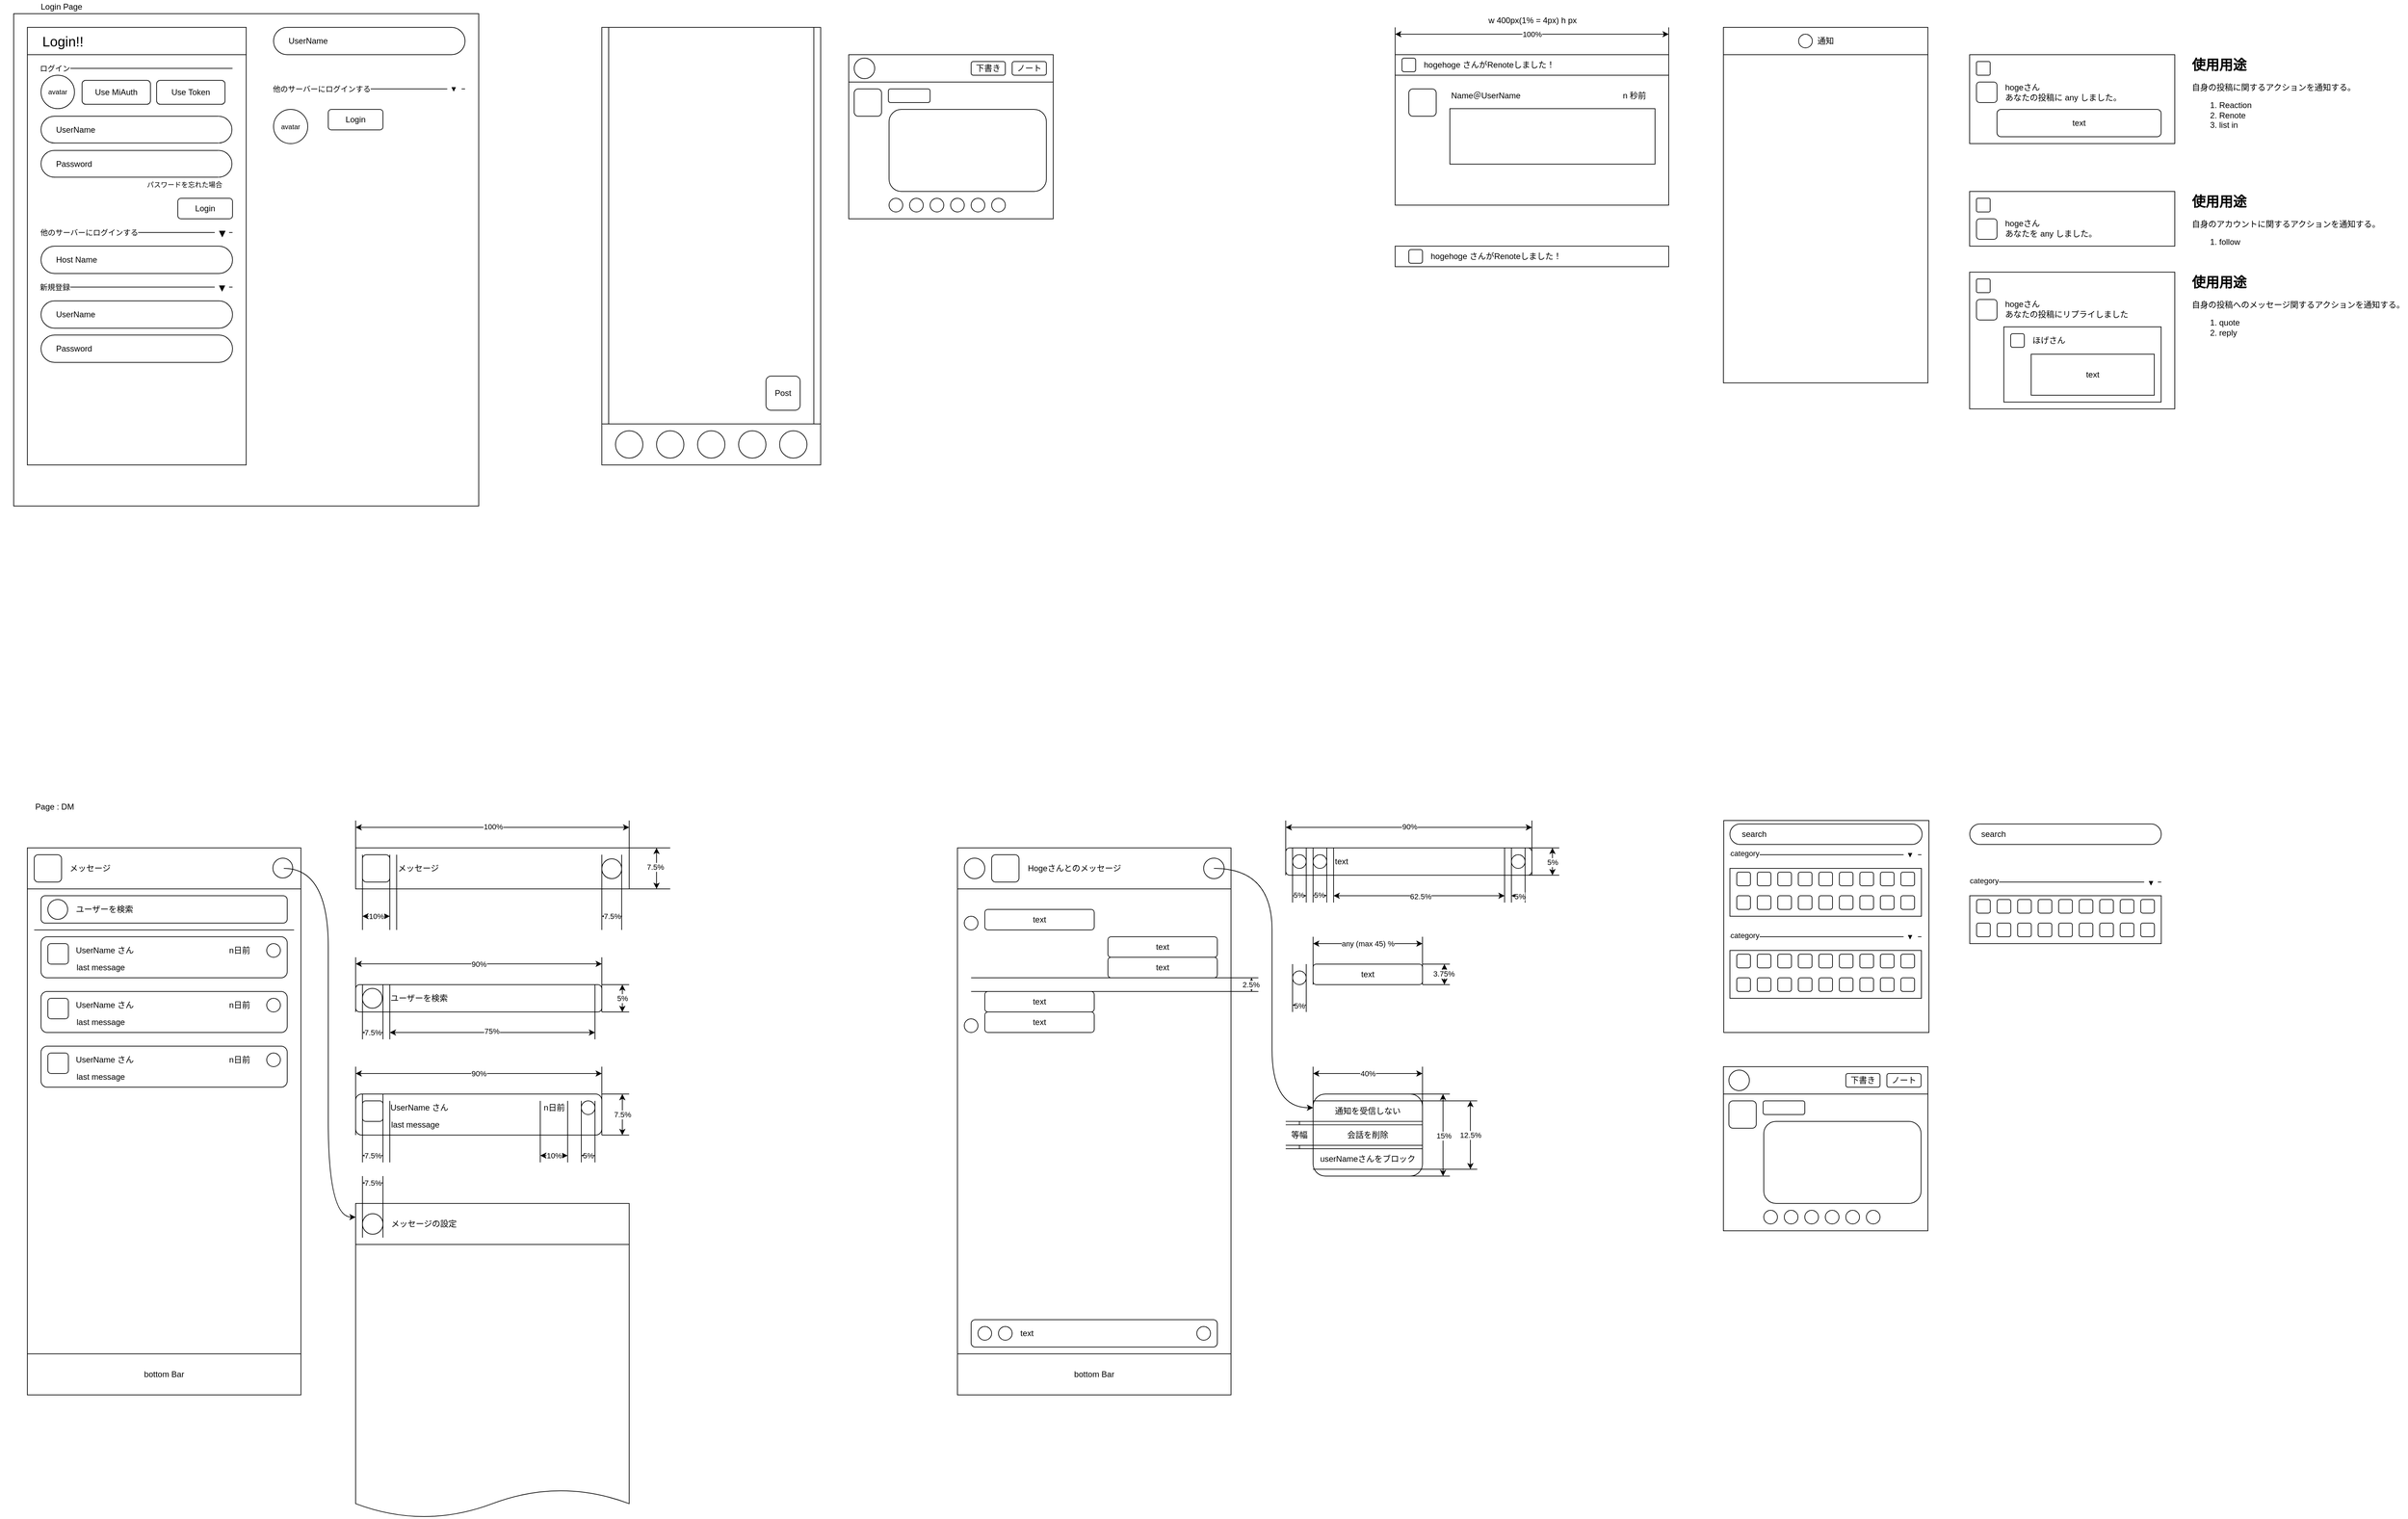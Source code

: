 <mxfile version="21.7.1" type="github">
  <diagram name="ページ1" id="SOHhejZyNRdWDJggEWoD">
    <mxGraphModel dx="2514" dy="1303" grid="1" gridSize="10" guides="1" tooltips="1" connect="1" arrows="1" fold="1" page="1" pageScale="1" pageWidth="827" pageHeight="1169" math="0" shadow="0">
      <root>
        <mxCell id="0" />
        <mxCell id="1" parent="0" />
        <mxCell id="U8U3rD1Ni1faRUonzMAK-34" value="" style="rounded=0;whiteSpace=wrap;html=1;fillColor=none;" parent="1" vertex="1">
          <mxGeometry x="2040" y="80" width="400" height="220" as="geometry" />
        </mxCell>
        <mxCell id="U8U3rD1Ni1faRUonzMAK-40" value="" style="group" parent="1" vertex="1" connectable="0">
          <mxGeometry x="2040" y="80" width="400" height="30" as="geometry" />
        </mxCell>
        <mxCell id="U8U3rD1Ni1faRUonzMAK-41" value="" style="rounded=0;whiteSpace=wrap;html=1;strokeColor=default;fillColor=none;" parent="U8U3rD1Ni1faRUonzMAK-40" vertex="1">
          <mxGeometry width="400" height="30" as="geometry" />
        </mxCell>
        <mxCell id="U8U3rD1Ni1faRUonzMAK-42" value="" style="rounded=1;whiteSpace=wrap;html=1;" parent="U8U3rD1Ni1faRUonzMAK-40" vertex="1">
          <mxGeometry x="10" y="5" width="20" height="20" as="geometry" />
        </mxCell>
        <mxCell id="U8U3rD1Ni1faRUonzMAK-43" value="hogehoge さんがRenoteしました！" style="text;html=1;strokeColor=none;fillColor=none;align=left;verticalAlign=middle;whiteSpace=wrap;rounded=0;" parent="U8U3rD1Ni1faRUonzMAK-40" vertex="1">
          <mxGeometry x="40" width="360" height="30" as="geometry" />
        </mxCell>
        <mxCell id="P9PMvwIWn8hjvj230zZY-265" value="" style="rounded=0;whiteSpace=wrap;html=1;fillColor=none;" parent="1" vertex="1">
          <mxGeometry x="20" y="20" width="680" height="720" as="geometry" />
        </mxCell>
        <mxCell id="P9PMvwIWn8hjvj230zZY-56" value="" style="rounded=0;whiteSpace=wrap;html=1;fillColor=none;" parent="1" vertex="1">
          <mxGeometry x="40" y="40" width="320" height="640" as="geometry" />
        </mxCell>
        <mxCell id="P9PMvwIWn8hjvj230zZY-92" value="" style="rounded=0;whiteSpace=wrap;html=1;fillColor=none;" parent="1" vertex="1">
          <mxGeometry x="40" y="40" width="320" height="40" as="geometry" />
        </mxCell>
        <mxCell id="P9PMvwIWn8hjvj230zZY-91" value="Login!!" style="text;html=1;strokeColor=none;fillColor=none;align=left;verticalAlign=middle;whiteSpace=wrap;rounded=0;fontSize=20;" parent="1" vertex="1">
          <mxGeometry x="60" y="40" width="260" height="40" as="geometry" />
        </mxCell>
        <mxCell id="P9PMvwIWn8hjvj230zZY-205" value="Login" style="rounded=1;whiteSpace=wrap;html=1;" parent="1" vertex="1">
          <mxGeometry x="480" y="160" width="80" height="30" as="geometry" />
        </mxCell>
        <mxCell id="P9PMvwIWn8hjvj230zZY-220" value="avatar" style="ellipse;whiteSpace=wrap;html=1;aspect=fixed;fontSize=10;" parent="1" vertex="1">
          <mxGeometry x="400" y="160" width="50" height="50" as="geometry" />
        </mxCell>
        <mxCell id="P9PMvwIWn8hjvj230zZY-228" value="" style="group" parent="1" vertex="1" connectable="0">
          <mxGeometry x="60" y="340" width="280" height="58" as="geometry" />
        </mxCell>
        <mxCell id="P9PMvwIWn8hjvj230zZY-61" value="" style="group" parent="P9PMvwIWn8hjvj230zZY-228" vertex="1" connectable="0">
          <mxGeometry y="10" width="280" height="50" as="geometry" />
        </mxCell>
        <mxCell id="P9PMvwIWn8hjvj230zZY-223" value="" style="group" parent="P9PMvwIWn8hjvj230zZY-61" vertex="1" connectable="0">
          <mxGeometry y="10" width="280" height="40" as="geometry" />
        </mxCell>
        <mxCell id="P9PMvwIWn8hjvj230zZY-63" value="" style="ellipse;whiteSpace=wrap;html=1;aspect=fixed;container=0;" parent="P9PMvwIWn8hjvj230zZY-223" vertex="1">
          <mxGeometry width="40" height="40" as="geometry" />
        </mxCell>
        <mxCell id="P9PMvwIWn8hjvj230zZY-64" value="" style="ellipse;whiteSpace=wrap;html=1;aspect=fixed;container=0;" parent="P9PMvwIWn8hjvj230zZY-223" vertex="1">
          <mxGeometry x="240" width="40" height="40" as="geometry" />
        </mxCell>
        <mxCell id="P9PMvwIWn8hjvj230zZY-65" value="Host Name" style="rounded=0;whiteSpace=wrap;html=1;strokeColor=none;container=0;align=left;" parent="P9PMvwIWn8hjvj230zZY-223" vertex="1">
          <mxGeometry x="20" width="240" height="40" as="geometry" />
        </mxCell>
        <mxCell id="P9PMvwIWn8hjvj230zZY-66" value="" style="endArrow=none;html=1;rounded=0;entryX=0.5;entryY=0;entryDx=0;entryDy=0;exitX=0.5;exitY=0;exitDx=0;exitDy=0;" parent="P9PMvwIWn8hjvj230zZY-223" source="P9PMvwIWn8hjvj230zZY-63" target="P9PMvwIWn8hjvj230zZY-64" edge="1">
          <mxGeometry width="50" height="50" relative="1" as="geometry">
            <mxPoint x="280" y="190" as="sourcePoint" />
            <mxPoint x="330" y="140" as="targetPoint" />
          </mxGeometry>
        </mxCell>
        <mxCell id="P9PMvwIWn8hjvj230zZY-67" value="" style="endArrow=none;html=1;rounded=0;entryX=0.5;entryY=1;entryDx=0;entryDy=0;exitX=0.5;exitY=1;exitDx=0;exitDy=0;" parent="P9PMvwIWn8hjvj230zZY-223" source="P9PMvwIWn8hjvj230zZY-63" target="P9PMvwIWn8hjvj230zZY-64" edge="1">
          <mxGeometry width="50" height="50" relative="1" as="geometry">
            <mxPoint x="180" y="270" as="sourcePoint" />
            <mxPoint x="230" y="220" as="targetPoint" />
          </mxGeometry>
        </mxCell>
        <mxCell id="P9PMvwIWn8hjvj230zZY-224" value="" style="endArrow=none;html=1;rounded=0;" parent="P9PMvwIWn8hjvj230zZY-228" edge="1">
          <mxGeometry width="50" height="50" relative="1" as="geometry">
            <mxPoint as="sourcePoint" />
            <mxPoint x="254" as="targetPoint" />
          </mxGeometry>
        </mxCell>
        <mxCell id="P9PMvwIWn8hjvj230zZY-225" value="他のサーバーにログインする" style="edgeLabel;html=1;align=center;verticalAlign=middle;resizable=0;points=[];" parent="P9PMvwIWn8hjvj230zZY-224" vertex="1" connectable="0">
          <mxGeometry x="-0.805" relative="1" as="geometry">
            <mxPoint x="45" as="offset" />
          </mxGeometry>
        </mxCell>
        <mxCell id="P9PMvwIWn8hjvj230zZY-226" value="" style="triangle;whiteSpace=wrap;html=1;rotation=90;fillColor=#0D0D0D;aspect=fixed;" parent="P9PMvwIWn8hjvj230zZY-228" vertex="1">
          <mxGeometry x="261" y="-2" width="8" height="8" as="geometry" />
        </mxCell>
        <mxCell id="P9PMvwIWn8hjvj230zZY-227" value="" style="endArrow=none;html=1;rounded=0;" parent="P9PMvwIWn8hjvj230zZY-228" edge="1">
          <mxGeometry width="50" height="50" relative="1" as="geometry">
            <mxPoint x="275" as="sourcePoint" />
            <mxPoint x="280" as="targetPoint" />
          </mxGeometry>
        </mxCell>
        <mxCell id="P9PMvwIWn8hjvj230zZY-237" value="" style="endArrow=none;html=1;rounded=0;" parent="1" edge="1">
          <mxGeometry width="50" height="50" relative="1" as="geometry">
            <mxPoint x="400" y="510" as="sourcePoint" />
            <mxPoint x="400" y="510" as="targetPoint" />
          </mxGeometry>
        </mxCell>
        <mxCell id="P9PMvwIWn8hjvj230zZY-229" value="" style="endArrow=none;html=1;rounded=0;" parent="1" edge="1">
          <mxGeometry width="50" height="50" relative="1" as="geometry">
            <mxPoint x="60" y="419.889" as="sourcePoint" />
            <mxPoint x="314" y="419.889" as="targetPoint" />
          </mxGeometry>
        </mxCell>
        <mxCell id="P9PMvwIWn8hjvj230zZY-230" value="新規登録" style="edgeLabel;html=1;align=center;verticalAlign=middle;resizable=0;points=[];" parent="P9PMvwIWn8hjvj230zZY-229" vertex="1" connectable="0">
          <mxGeometry x="-0.805" relative="1" as="geometry">
            <mxPoint x="-5" as="offset" />
          </mxGeometry>
        </mxCell>
        <mxCell id="P9PMvwIWn8hjvj230zZY-231" value="" style="triangle;whiteSpace=wrap;html=1;rotation=90;fillColor=#0D0D0D;aspect=fixed;" parent="1" vertex="1">
          <mxGeometry x="321" y="418" width="7.462" height="7.462" as="geometry" />
        </mxCell>
        <mxCell id="P9PMvwIWn8hjvj230zZY-232" value="" style="endArrow=none;html=1;rounded=0;" parent="1" edge="1">
          <mxGeometry width="50" height="50" relative="1" as="geometry">
            <mxPoint x="335" y="419.889" as="sourcePoint" />
            <mxPoint x="340" y="419.889" as="targetPoint" />
          </mxGeometry>
        </mxCell>
        <mxCell id="P9PMvwIWn8hjvj230zZY-247" value="" style="group;align=left;" parent="1" vertex="1" connectable="0">
          <mxGeometry x="60" y="480" width="280" height="60" as="geometry" />
        </mxCell>
        <mxCell id="P9PMvwIWn8hjvj230zZY-248" value="" style="endArrow=none;html=1;rounded=0;" parent="P9PMvwIWn8hjvj230zZY-247" edge="1">
          <mxGeometry width="50" height="50" relative="1" as="geometry">
            <mxPoint as="sourcePoint" />
            <mxPoint as="targetPoint" />
          </mxGeometry>
        </mxCell>
        <mxCell id="P9PMvwIWn8hjvj230zZY-249" value="" style="ellipse;whiteSpace=wrap;html=1;aspect=fixed;container=0;" parent="P9PMvwIWn8hjvj230zZY-247" vertex="1">
          <mxGeometry y="10" width="40" height="40" as="geometry" />
        </mxCell>
        <mxCell id="P9PMvwIWn8hjvj230zZY-250" value="" style="ellipse;whiteSpace=wrap;html=1;aspect=fixed;container=0;" parent="P9PMvwIWn8hjvj230zZY-247" vertex="1">
          <mxGeometry x="240" y="10" width="40" height="40" as="geometry" />
        </mxCell>
        <mxCell id="P9PMvwIWn8hjvj230zZY-251" value="Password" style="rounded=0;whiteSpace=wrap;html=1;strokeColor=none;container=0;align=left;" parent="P9PMvwIWn8hjvj230zZY-247" vertex="1">
          <mxGeometry x="20" y="10" width="240" height="40" as="geometry" />
        </mxCell>
        <mxCell id="P9PMvwIWn8hjvj230zZY-252" value="" style="endArrow=none;html=1;rounded=0;entryX=0.5;entryY=0;entryDx=0;entryDy=0;exitX=0.5;exitY=0;exitDx=0;exitDy=0;" parent="P9PMvwIWn8hjvj230zZY-247" source="P9PMvwIWn8hjvj230zZY-249" target="P9PMvwIWn8hjvj230zZY-250" edge="1">
          <mxGeometry width="50" height="50" relative="1" as="geometry">
            <mxPoint x="280" y="200" as="sourcePoint" />
            <mxPoint x="330" y="150" as="targetPoint" />
          </mxGeometry>
        </mxCell>
        <mxCell id="P9PMvwIWn8hjvj230zZY-253" value="" style="endArrow=none;html=1;rounded=0;entryX=0.5;entryY=1;entryDx=0;entryDy=0;exitX=0.5;exitY=1;exitDx=0;exitDy=0;" parent="P9PMvwIWn8hjvj230zZY-247" source="P9PMvwIWn8hjvj230zZY-249" target="P9PMvwIWn8hjvj230zZY-250" edge="1">
          <mxGeometry width="50" height="50" relative="1" as="geometry">
            <mxPoint x="180" y="280" as="sourcePoint" />
            <mxPoint x="230" y="230" as="targetPoint" />
          </mxGeometry>
        </mxCell>
        <mxCell id="P9PMvwIWn8hjvj230zZY-254" value="" style="group;align=left;" parent="1" vertex="1" connectable="0">
          <mxGeometry x="60" y="430" width="280" height="60" as="geometry" />
        </mxCell>
        <mxCell id="P9PMvwIWn8hjvj230zZY-255" value="" style="endArrow=none;html=1;rounded=0;" parent="P9PMvwIWn8hjvj230zZY-254" edge="1">
          <mxGeometry width="50" height="50" relative="1" as="geometry">
            <mxPoint as="sourcePoint" />
            <mxPoint as="targetPoint" />
          </mxGeometry>
        </mxCell>
        <mxCell id="P9PMvwIWn8hjvj230zZY-256" value="" style="ellipse;whiteSpace=wrap;html=1;aspect=fixed;container=0;" parent="P9PMvwIWn8hjvj230zZY-254" vertex="1">
          <mxGeometry y="10" width="40" height="40" as="geometry" />
        </mxCell>
        <mxCell id="P9PMvwIWn8hjvj230zZY-257" value="" style="ellipse;whiteSpace=wrap;html=1;aspect=fixed;container=0;" parent="P9PMvwIWn8hjvj230zZY-254" vertex="1">
          <mxGeometry x="240" y="10" width="40" height="40" as="geometry" />
        </mxCell>
        <mxCell id="P9PMvwIWn8hjvj230zZY-258" value="UserName" style="rounded=0;whiteSpace=wrap;html=1;strokeColor=none;container=0;align=left;" parent="P9PMvwIWn8hjvj230zZY-254" vertex="1">
          <mxGeometry x="20" y="10" width="240" height="40" as="geometry" />
        </mxCell>
        <mxCell id="P9PMvwIWn8hjvj230zZY-259" value="" style="endArrow=none;html=1;rounded=0;entryX=0.5;entryY=0;entryDx=0;entryDy=0;exitX=0.5;exitY=0;exitDx=0;exitDy=0;" parent="P9PMvwIWn8hjvj230zZY-254" source="P9PMvwIWn8hjvj230zZY-256" target="P9PMvwIWn8hjvj230zZY-257" edge="1">
          <mxGeometry width="50" height="50" relative="1" as="geometry">
            <mxPoint x="280" y="200" as="sourcePoint" />
            <mxPoint x="330" y="150" as="targetPoint" />
          </mxGeometry>
        </mxCell>
        <mxCell id="P9PMvwIWn8hjvj230zZY-260" value="" style="endArrow=none;html=1;rounded=0;entryX=0.5;entryY=1;entryDx=0;entryDy=0;exitX=0.5;exitY=1;exitDx=0;exitDy=0;" parent="P9PMvwIWn8hjvj230zZY-254" source="P9PMvwIWn8hjvj230zZY-256" target="P9PMvwIWn8hjvj230zZY-257" edge="1">
          <mxGeometry width="50" height="50" relative="1" as="geometry">
            <mxPoint x="180" y="280" as="sourcePoint" />
            <mxPoint x="230" y="230" as="targetPoint" />
          </mxGeometry>
        </mxCell>
        <mxCell id="P9PMvwIWn8hjvj230zZY-261" value="" style="group" parent="1" vertex="1" connectable="0">
          <mxGeometry x="400" y="120" width="280" height="20" as="geometry" />
        </mxCell>
        <mxCell id="P9PMvwIWn8hjvj230zZY-216" value="" style="endArrow=none;html=1;rounded=0;" parent="P9PMvwIWn8hjvj230zZY-261" edge="1">
          <mxGeometry width="50" height="50" relative="1" as="geometry">
            <mxPoint y="10" as="sourcePoint" />
            <mxPoint x="254" y="10" as="targetPoint" />
          </mxGeometry>
        </mxCell>
        <mxCell id="P9PMvwIWn8hjvj230zZY-217" value="他のサーバーにログインする" style="edgeLabel;html=1;align=center;verticalAlign=middle;resizable=0;points=[];" parent="P9PMvwIWn8hjvj230zZY-216" vertex="1" connectable="0">
          <mxGeometry x="-0.805" y="-1" relative="1" as="geometry">
            <mxPoint x="45" y="-1" as="offset" />
          </mxGeometry>
        </mxCell>
        <mxCell id="P9PMvwIWn8hjvj230zZY-218" value="" style="triangle;whiteSpace=wrap;html=1;rotation=90;fillColor=#0D0D0D;aspect=fixed;" parent="P9PMvwIWn8hjvj230zZY-261" vertex="1">
          <mxGeometry x="261" y="8" width="4.848" height="4.848" as="geometry" />
        </mxCell>
        <mxCell id="P9PMvwIWn8hjvj230zZY-219" value="" style="endArrow=none;html=1;rounded=0;" parent="P9PMvwIWn8hjvj230zZY-261" edge="1">
          <mxGeometry width="50" height="50" relative="1" as="geometry">
            <mxPoint x="275" y="10" as="sourcePoint" />
            <mxPoint x="280" y="10" as="targetPoint" />
          </mxGeometry>
        </mxCell>
        <mxCell id="P9PMvwIWn8hjvj230zZY-155" value="" style="endArrow=none;html=1;rounded=0;" parent="1" edge="1">
          <mxGeometry width="50" height="50" relative="1" as="geometry">
            <mxPoint x="400" y="30" as="sourcePoint" />
            <mxPoint x="400" y="30" as="targetPoint" />
          </mxGeometry>
        </mxCell>
        <mxCell id="P9PMvwIWn8hjvj230zZY-264" value="" style="group" parent="1" vertex="1" connectable="0">
          <mxGeometry x="400" y="40" width="280" height="40" as="geometry" />
        </mxCell>
        <mxCell id="P9PMvwIWn8hjvj230zZY-156" value="" style="ellipse;whiteSpace=wrap;html=1;aspect=fixed;container=0;" parent="P9PMvwIWn8hjvj230zZY-264" vertex="1">
          <mxGeometry width="40" height="40" as="geometry" />
        </mxCell>
        <mxCell id="P9PMvwIWn8hjvj230zZY-157" value="" style="ellipse;whiteSpace=wrap;html=1;aspect=fixed;container=0;" parent="P9PMvwIWn8hjvj230zZY-264" vertex="1">
          <mxGeometry x="240" width="40" height="40" as="geometry" />
        </mxCell>
        <mxCell id="P9PMvwIWn8hjvj230zZY-158" value="UserName" style="rounded=0;whiteSpace=wrap;html=1;strokeColor=none;container=0;align=left;" parent="P9PMvwIWn8hjvj230zZY-264" vertex="1">
          <mxGeometry x="20" width="240" height="40" as="geometry" />
        </mxCell>
        <mxCell id="P9PMvwIWn8hjvj230zZY-159" value="" style="endArrow=none;html=1;rounded=0;entryX=0.5;entryY=0;entryDx=0;entryDy=0;exitX=0.5;exitY=0;exitDx=0;exitDy=0;" parent="P9PMvwIWn8hjvj230zZY-264" source="P9PMvwIWn8hjvj230zZY-156" target="P9PMvwIWn8hjvj230zZY-157" edge="1">
          <mxGeometry width="50" height="50" relative="1" as="geometry">
            <mxPoint x="280" y="190" as="sourcePoint" />
            <mxPoint x="330" y="140" as="targetPoint" />
          </mxGeometry>
        </mxCell>
        <mxCell id="P9PMvwIWn8hjvj230zZY-160" value="" style="endArrow=none;html=1;rounded=0;entryX=0.5;entryY=1;entryDx=0;entryDy=0;exitX=0.5;exitY=1;exitDx=0;exitDy=0;" parent="P9PMvwIWn8hjvj230zZY-264" source="P9PMvwIWn8hjvj230zZY-156" target="P9PMvwIWn8hjvj230zZY-157" edge="1">
          <mxGeometry width="50" height="50" relative="1" as="geometry">
            <mxPoint x="180" y="270" as="sourcePoint" />
            <mxPoint x="230" y="220" as="targetPoint" />
          </mxGeometry>
        </mxCell>
        <mxCell id="P9PMvwIWn8hjvj230zZY-42" value="" style="group" parent="1" vertex="1" connectable="0">
          <mxGeometry x="60" y="210" width="280" height="50.0" as="geometry" />
        </mxCell>
        <mxCell id="P9PMvwIWn8hjvj230zZY-43" value="" style="endArrow=none;html=1;rounded=0;" parent="P9PMvwIWn8hjvj230zZY-42" edge="1">
          <mxGeometry width="50" height="50" relative="1" as="geometry">
            <mxPoint as="sourcePoint" />
            <mxPoint as="targetPoint" />
          </mxGeometry>
        </mxCell>
        <mxCell id="P9PMvwIWn8hjvj230zZY-44" value="" style="ellipse;whiteSpace=wrap;html=1;aspect=fixed;container=0;" parent="P9PMvwIWn8hjvj230zZY-42" vertex="1">
          <mxGeometry y="10.0" width="39.13" height="39.13" as="geometry" />
        </mxCell>
        <mxCell id="P9PMvwIWn8hjvj230zZY-45" value="" style="ellipse;whiteSpace=wrap;html=1;aspect=fixed;container=0;" parent="P9PMvwIWn8hjvj230zZY-42" vertex="1">
          <mxGeometry x="240" y="10.0" width="39.13" height="39.13" as="geometry" />
        </mxCell>
        <mxCell id="P9PMvwIWn8hjvj230zZY-46" value="&lt;span style=&quot;background-color: initial;&quot;&gt;Password&lt;/span&gt;" style="rounded=0;whiteSpace=wrap;html=1;strokeColor=none;container=0;align=left;" parent="P9PMvwIWn8hjvj230zZY-42" vertex="1">
          <mxGeometry x="20" y="10.0" width="240" height="40.0" as="geometry" />
        </mxCell>
        <mxCell id="P9PMvwIWn8hjvj230zZY-47" value="" style="endArrow=none;html=1;rounded=0;entryX=0.5;entryY=0;entryDx=0;entryDy=0;exitX=0.5;exitY=0;exitDx=0;exitDy=0;" parent="P9PMvwIWn8hjvj230zZY-42" source="P9PMvwIWn8hjvj230zZY-44" target="P9PMvwIWn8hjvj230zZY-45" edge="1">
          <mxGeometry width="50" height="50" relative="1" as="geometry">
            <mxPoint x="280" y="200.0" as="sourcePoint" />
            <mxPoint x="330" y="150" as="targetPoint" />
          </mxGeometry>
        </mxCell>
        <mxCell id="P9PMvwIWn8hjvj230zZY-48" value="" style="endArrow=none;html=1;rounded=0;entryX=0.5;entryY=1;entryDx=0;entryDy=0;exitX=0.5;exitY=1;exitDx=0;exitDy=0;" parent="P9PMvwIWn8hjvj230zZY-42" source="P9PMvwIWn8hjvj230zZY-44" target="P9PMvwIWn8hjvj230zZY-45" edge="1">
          <mxGeometry width="50" height="50" relative="1" as="geometry">
            <mxPoint x="180" y="280.0" as="sourcePoint" />
            <mxPoint x="230" y="230.0" as="targetPoint" />
          </mxGeometry>
        </mxCell>
        <mxCell id="P9PMvwIWn8hjvj230zZY-49" value="" style="group;align=left;" parent="1" vertex="1" connectable="0">
          <mxGeometry x="60" y="160.0" width="280" height="60.0" as="geometry" />
        </mxCell>
        <mxCell id="P9PMvwIWn8hjvj230zZY-50" value="" style="endArrow=none;html=1;rounded=0;" parent="P9PMvwIWn8hjvj230zZY-49" edge="1">
          <mxGeometry width="50" height="50" relative="1" as="geometry">
            <mxPoint as="sourcePoint" />
            <mxPoint as="targetPoint" />
          </mxGeometry>
        </mxCell>
        <mxCell id="P9PMvwIWn8hjvj230zZY-51" value="" style="ellipse;whiteSpace=wrap;html=1;aspect=fixed;container=0;" parent="P9PMvwIWn8hjvj230zZY-49" vertex="1">
          <mxGeometry y="10.0" width="39.13" height="39.13" as="geometry" />
        </mxCell>
        <mxCell id="P9PMvwIWn8hjvj230zZY-52" value="" style="ellipse;whiteSpace=wrap;html=1;aspect=fixed;container=0;" parent="P9PMvwIWn8hjvj230zZY-49" vertex="1">
          <mxGeometry x="240" y="10.0" width="39.13" height="39.13" as="geometry" />
        </mxCell>
        <mxCell id="P9PMvwIWn8hjvj230zZY-53" value="UserName" style="rounded=0;whiteSpace=wrap;html=1;strokeColor=none;container=0;align=left;" parent="P9PMvwIWn8hjvj230zZY-49" vertex="1">
          <mxGeometry x="20" y="10.0" width="240" height="40.0" as="geometry" />
        </mxCell>
        <mxCell id="P9PMvwIWn8hjvj230zZY-54" value="" style="endArrow=none;html=1;rounded=0;entryX=0.5;entryY=0;entryDx=0;entryDy=0;exitX=0.5;exitY=0;exitDx=0;exitDy=0;" parent="P9PMvwIWn8hjvj230zZY-49" source="P9PMvwIWn8hjvj230zZY-51" target="P9PMvwIWn8hjvj230zZY-52" edge="1">
          <mxGeometry width="50" height="50" relative="1" as="geometry">
            <mxPoint x="280" y="200.0" as="sourcePoint" />
            <mxPoint x="330" y="150" as="targetPoint" />
          </mxGeometry>
        </mxCell>
        <mxCell id="P9PMvwIWn8hjvj230zZY-55" value="" style="endArrow=none;html=1;rounded=0;entryX=0.5;entryY=1;entryDx=0;entryDy=0;exitX=0.5;exitY=1;exitDx=0;exitDy=0;" parent="P9PMvwIWn8hjvj230zZY-49" source="P9PMvwIWn8hjvj230zZY-51" target="P9PMvwIWn8hjvj230zZY-52" edge="1">
          <mxGeometry width="50" height="50" relative="1" as="geometry">
            <mxPoint x="180" y="280.0" as="sourcePoint" />
            <mxPoint x="230" y="230.0" as="targetPoint" />
          </mxGeometry>
        </mxCell>
        <mxCell id="P9PMvwIWn8hjvj230zZY-77" value="avatar" style="ellipse;whiteSpace=wrap;html=1;aspect=fixed;fontSize=10;" parent="1" vertex="1">
          <mxGeometry x="60" y="110" width="48.913" height="48.913" as="geometry" />
        </mxCell>
        <mxCell id="P9PMvwIWn8hjvj230zZY-79" value="Use MiAuth" style="rounded=1;whiteSpace=wrap;html=1;" parent="1" vertex="1">
          <mxGeometry x="120" y="117.5" width="100" height="35.0" as="geometry" />
        </mxCell>
        <mxCell id="P9PMvwIWn8hjvj230zZY-82" value="Use Token" style="rounded=1;whiteSpace=wrap;html=1;" parent="1" vertex="1">
          <mxGeometry x="229" y="117.5" width="100" height="35.0" as="geometry" />
        </mxCell>
        <mxCell id="P9PMvwIWn8hjvj230zZY-87" value="パスワードを忘れた場合" style="text;html=1;strokeColor=none;fillColor=none;align=center;verticalAlign=middle;whiteSpace=wrap;rounded=0;fontSize=10;" parent="1" vertex="1">
          <mxGeometry x="200" y="260.0" width="140" height="20.0" as="geometry" />
        </mxCell>
        <mxCell id="P9PMvwIWn8hjvj230zZY-101" value="Login" style="rounded=1;whiteSpace=wrap;html=1;" parent="1" vertex="1">
          <mxGeometry x="260" y="290.0" width="80" height="30.0" as="geometry" />
        </mxCell>
        <mxCell id="P9PMvwIWn8hjvj230zZY-119" value="" style="endArrow=none;html=1;rounded=0;endSize=6;startSize=6;" parent="1" edge="1">
          <mxGeometry width="50" height="50" relative="1" as="geometry">
            <mxPoint x="60" y="100" as="sourcePoint" />
            <mxPoint x="340" y="100" as="targetPoint" />
          </mxGeometry>
        </mxCell>
        <mxCell id="P9PMvwIWn8hjvj230zZY-120" value="ログイン&lt;br&gt;" style="edgeLabel;html=1;align=center;verticalAlign=middle;resizable=0;points=[];" parent="P9PMvwIWn8hjvj230zZY-119" vertex="1" connectable="0">
          <mxGeometry x="-0.83" relative="1" as="geometry">
            <mxPoint x="-4" as="offset" />
          </mxGeometry>
        </mxCell>
        <mxCell id="P9PMvwIWn8hjvj230zZY-266" value="Login Page" style="text;html=1;strokeColor=none;fillColor=none;align=center;verticalAlign=middle;whiteSpace=wrap;rounded=0;" parent="1" vertex="1">
          <mxGeometry x="20" width="140" height="20" as="geometry" />
        </mxCell>
        <mxCell id="P9PMvwIWn8hjvj230zZY-267" value="" style="rounded=0;whiteSpace=wrap;html=1;fillColor=none;" parent="1" vertex="1">
          <mxGeometry x="880" y="40" width="320" height="640" as="geometry" />
        </mxCell>
        <mxCell id="P9PMvwIWn8hjvj230zZY-268" value="" style="rounded=0;whiteSpace=wrap;html=1;fillColor=none;" parent="1" vertex="1">
          <mxGeometry x="880" y="620" width="320" height="60" as="geometry" />
        </mxCell>
        <mxCell id="P9PMvwIWn8hjvj230zZY-269" value="" style="ellipse;whiteSpace=wrap;html=1;aspect=fixed;" parent="1" vertex="1">
          <mxGeometry x="960" y="630" width="40" height="40" as="geometry" />
        </mxCell>
        <mxCell id="P9PMvwIWn8hjvj230zZY-270" value="" style="ellipse;whiteSpace=wrap;html=1;aspect=fixed;" parent="1" vertex="1">
          <mxGeometry x="1020" y="630" width="40" height="40" as="geometry" />
        </mxCell>
        <mxCell id="P9PMvwIWn8hjvj230zZY-271" value="" style="ellipse;whiteSpace=wrap;html=1;aspect=fixed;" parent="1" vertex="1">
          <mxGeometry x="1080" y="630" width="40" height="40" as="geometry" />
        </mxCell>
        <mxCell id="P9PMvwIWn8hjvj230zZY-272" value="" style="ellipse;whiteSpace=wrap;html=1;aspect=fixed;" parent="1" vertex="1">
          <mxGeometry x="1140" y="630" width="40" height="40" as="geometry" />
        </mxCell>
        <mxCell id="P9PMvwIWn8hjvj230zZY-273" value="" style="ellipse;whiteSpace=wrap;html=1;aspect=fixed;" parent="1" vertex="1">
          <mxGeometry x="900" y="630" width="40" height="40" as="geometry" />
        </mxCell>
        <mxCell id="P9PMvwIWn8hjvj230zZY-275" value="" style="rounded=0;whiteSpace=wrap;html=1;fillColor=none;" parent="1" vertex="1">
          <mxGeometry x="890" y="40" width="300" height="580" as="geometry" />
        </mxCell>
        <mxCell id="P9PMvwIWn8hjvj230zZY-274" value="Post" style="rounded=1;whiteSpace=wrap;html=1;" parent="1" vertex="1">
          <mxGeometry x="1120" y="550" width="50" height="50" as="geometry" />
        </mxCell>
        <mxCell id="wHT7KQ06zbaADtiukvNs-43" value="" style="group" parent="1" vertex="1" connectable="0">
          <mxGeometry x="2529.5" y="1240" width="291" height="260" as="geometry" />
        </mxCell>
        <mxCell id="P9PMvwIWn8hjvj230zZY-426" value="" style="group" parent="wHT7KQ06zbaADtiukvNs-43" vertex="1" connectable="0">
          <mxGeometry width="280" height="20" as="geometry" />
        </mxCell>
        <mxCell id="P9PMvwIWn8hjvj230zZY-427" value="" style="endArrow=none;html=1;rounded=0;" parent="P9PMvwIWn8hjvj230zZY-426" edge="1">
          <mxGeometry width="50" height="50" relative="1" as="geometry">
            <mxPoint y="10" as="sourcePoint" />
            <mxPoint x="254" y="10" as="targetPoint" />
          </mxGeometry>
        </mxCell>
        <mxCell id="P9PMvwIWn8hjvj230zZY-428" value="category" style="edgeLabel;html=1;align=center;verticalAlign=middle;resizable=0;points=[];" parent="P9PMvwIWn8hjvj230zZY-427" vertex="1" connectable="0">
          <mxGeometry x="-0.805" y="-1" relative="1" as="geometry">
            <mxPoint x="-4" y="-3" as="offset" />
          </mxGeometry>
        </mxCell>
        <mxCell id="P9PMvwIWn8hjvj230zZY-429" value="" style="triangle;whiteSpace=wrap;html=1;rotation=90;fillColor=#0D0D0D;aspect=fixed;" parent="P9PMvwIWn8hjvj230zZY-426" vertex="1">
          <mxGeometry x="261" y="8" width="4.848" height="4.848" as="geometry" />
        </mxCell>
        <mxCell id="P9PMvwIWn8hjvj230zZY-430" value="" style="endArrow=none;html=1;rounded=0;" parent="P9PMvwIWn8hjvj230zZY-426" edge="1">
          <mxGeometry width="50" height="50" relative="1" as="geometry">
            <mxPoint x="275" y="10" as="sourcePoint" />
            <mxPoint x="280" y="10" as="targetPoint" />
          </mxGeometry>
        </mxCell>
        <mxCell id="P9PMvwIWn8hjvj230zZY-433" value="" style="rounded=0;whiteSpace=wrap;html=1;" parent="wHT7KQ06zbaADtiukvNs-43" vertex="1">
          <mxGeometry y="30" width="280" height="70" as="geometry" />
        </mxCell>
        <mxCell id="P9PMvwIWn8hjvj230zZY-432" value="" style="rounded=1;whiteSpace=wrap;html=1;" parent="wHT7KQ06zbaADtiukvNs-43" vertex="1">
          <mxGeometry x="10" y="35.46" width="20" height="20" as="geometry" />
        </mxCell>
        <mxCell id="P9PMvwIWn8hjvj230zZY-434" value="" style="rounded=1;whiteSpace=wrap;html=1;" parent="wHT7KQ06zbaADtiukvNs-43" vertex="1">
          <mxGeometry x="10" y="70" width="20" height="20" as="geometry" />
        </mxCell>
        <mxCell id="P9PMvwIWn8hjvj230zZY-435" value="" style="rounded=1;whiteSpace=wrap;html=1;" parent="wHT7KQ06zbaADtiukvNs-43" vertex="1">
          <mxGeometry x="40" y="70" width="20" height="20" as="geometry" />
        </mxCell>
        <mxCell id="P9PMvwIWn8hjvj230zZY-436" value="" style="rounded=1;whiteSpace=wrap;html=1;" parent="wHT7KQ06zbaADtiukvNs-43" vertex="1">
          <mxGeometry x="40" y="35.46" width="20" height="20" as="geometry" />
        </mxCell>
        <mxCell id="P9PMvwIWn8hjvj230zZY-437" value="" style="rounded=1;whiteSpace=wrap;html=1;" parent="wHT7KQ06zbaADtiukvNs-43" vertex="1">
          <mxGeometry x="70" y="70" width="20" height="20" as="geometry" />
        </mxCell>
        <mxCell id="P9PMvwIWn8hjvj230zZY-438" value="" style="rounded=1;whiteSpace=wrap;html=1;" parent="wHT7KQ06zbaADtiukvNs-43" vertex="1">
          <mxGeometry x="70" y="35.46" width="20" height="20" as="geometry" />
        </mxCell>
        <mxCell id="P9PMvwIWn8hjvj230zZY-439" value="" style="rounded=1;whiteSpace=wrap;html=1;" parent="wHT7KQ06zbaADtiukvNs-43" vertex="1">
          <mxGeometry x="100" y="70" width="20" height="20" as="geometry" />
        </mxCell>
        <mxCell id="P9PMvwIWn8hjvj230zZY-440" value="" style="rounded=1;whiteSpace=wrap;html=1;" parent="wHT7KQ06zbaADtiukvNs-43" vertex="1">
          <mxGeometry x="100" y="35.46" width="20" height="20" as="geometry" />
        </mxCell>
        <mxCell id="P9PMvwIWn8hjvj230zZY-441" value="" style="rounded=1;whiteSpace=wrap;html=1;" parent="wHT7KQ06zbaADtiukvNs-43" vertex="1">
          <mxGeometry x="130" y="70" width="20" height="20" as="geometry" />
        </mxCell>
        <mxCell id="P9PMvwIWn8hjvj230zZY-442" value="" style="rounded=1;whiteSpace=wrap;html=1;" parent="wHT7KQ06zbaADtiukvNs-43" vertex="1">
          <mxGeometry x="130" y="35.46" width="20" height="20" as="geometry" />
        </mxCell>
        <mxCell id="P9PMvwIWn8hjvj230zZY-443" value="" style="rounded=1;whiteSpace=wrap;html=1;" parent="wHT7KQ06zbaADtiukvNs-43" vertex="1">
          <mxGeometry x="160" y="70" width="20" height="20" as="geometry" />
        </mxCell>
        <mxCell id="P9PMvwIWn8hjvj230zZY-444" value="" style="rounded=1;whiteSpace=wrap;html=1;" parent="wHT7KQ06zbaADtiukvNs-43" vertex="1">
          <mxGeometry x="160" y="35.46" width="20" height="20" as="geometry" />
        </mxCell>
        <mxCell id="P9PMvwIWn8hjvj230zZY-445" value="" style="rounded=1;whiteSpace=wrap;html=1;" parent="wHT7KQ06zbaADtiukvNs-43" vertex="1">
          <mxGeometry x="190" y="70" width="20" height="20" as="geometry" />
        </mxCell>
        <mxCell id="P9PMvwIWn8hjvj230zZY-446" value="" style="rounded=1;whiteSpace=wrap;html=1;" parent="wHT7KQ06zbaADtiukvNs-43" vertex="1">
          <mxGeometry x="190" y="35.46" width="20" height="20" as="geometry" />
        </mxCell>
        <mxCell id="P9PMvwIWn8hjvj230zZY-447" value="" style="rounded=1;whiteSpace=wrap;html=1;" parent="wHT7KQ06zbaADtiukvNs-43" vertex="1">
          <mxGeometry x="220" y="70" width="20" height="20" as="geometry" />
        </mxCell>
        <mxCell id="P9PMvwIWn8hjvj230zZY-448" value="" style="rounded=1;whiteSpace=wrap;html=1;" parent="wHT7KQ06zbaADtiukvNs-43" vertex="1">
          <mxGeometry x="220" y="35.46" width="20" height="20" as="geometry" />
        </mxCell>
        <mxCell id="P9PMvwIWn8hjvj230zZY-449" value="" style="rounded=1;whiteSpace=wrap;html=1;" parent="wHT7KQ06zbaADtiukvNs-43" vertex="1">
          <mxGeometry x="250" y="70" width="20" height="20" as="geometry" />
        </mxCell>
        <mxCell id="P9PMvwIWn8hjvj230zZY-450" value="" style="rounded=1;whiteSpace=wrap;html=1;" parent="wHT7KQ06zbaADtiukvNs-43" vertex="1">
          <mxGeometry x="250" y="35.46" width="20" height="20" as="geometry" />
        </mxCell>
        <mxCell id="wHT7KQ06zbaADtiukvNs-46" value="" style="group" parent="1" vertex="1" connectable="0">
          <mxGeometry x="2529.5" y="1360" width="280" height="100" as="geometry" />
        </mxCell>
        <mxCell id="wHT7KQ06zbaADtiukvNs-47" value="" style="group" parent="wHT7KQ06zbaADtiukvNs-46" vertex="1" connectable="0">
          <mxGeometry width="280" height="20" as="geometry" />
        </mxCell>
        <mxCell id="wHT7KQ06zbaADtiukvNs-48" value="" style="endArrow=none;html=1;rounded=0;" parent="wHT7KQ06zbaADtiukvNs-47" edge="1">
          <mxGeometry width="50" height="50" relative="1" as="geometry">
            <mxPoint y="10" as="sourcePoint" />
            <mxPoint x="254" y="10" as="targetPoint" />
          </mxGeometry>
        </mxCell>
        <mxCell id="wHT7KQ06zbaADtiukvNs-49" value="category" style="edgeLabel;html=1;align=center;verticalAlign=middle;resizable=0;points=[];" parent="wHT7KQ06zbaADtiukvNs-48" vertex="1" connectable="0">
          <mxGeometry x="-0.805" y="-1" relative="1" as="geometry">
            <mxPoint x="-4" y="-3" as="offset" />
          </mxGeometry>
        </mxCell>
        <mxCell id="wHT7KQ06zbaADtiukvNs-50" value="" style="triangle;whiteSpace=wrap;html=1;rotation=90;fillColor=#0D0D0D;aspect=fixed;" parent="wHT7KQ06zbaADtiukvNs-47" vertex="1">
          <mxGeometry x="261" y="8" width="4.848" height="4.848" as="geometry" />
        </mxCell>
        <mxCell id="wHT7KQ06zbaADtiukvNs-51" value="" style="endArrow=none;html=1;rounded=0;" parent="wHT7KQ06zbaADtiukvNs-47" edge="1">
          <mxGeometry width="50" height="50" relative="1" as="geometry">
            <mxPoint x="275" y="10" as="sourcePoint" />
            <mxPoint x="280" y="10" as="targetPoint" />
          </mxGeometry>
        </mxCell>
        <mxCell id="wHT7KQ06zbaADtiukvNs-52" value="" style="rounded=0;whiteSpace=wrap;html=1;" parent="wHT7KQ06zbaADtiukvNs-46" vertex="1">
          <mxGeometry y="30" width="280" height="70" as="geometry" />
        </mxCell>
        <mxCell id="wHT7KQ06zbaADtiukvNs-53" value="" style="rounded=1;whiteSpace=wrap;html=1;" parent="wHT7KQ06zbaADtiukvNs-46" vertex="1">
          <mxGeometry x="10" y="35.46" width="20" height="20" as="geometry" />
        </mxCell>
        <mxCell id="wHT7KQ06zbaADtiukvNs-54" value="" style="rounded=1;whiteSpace=wrap;html=1;" parent="wHT7KQ06zbaADtiukvNs-46" vertex="1">
          <mxGeometry x="10" y="70" width="20" height="20" as="geometry" />
        </mxCell>
        <mxCell id="wHT7KQ06zbaADtiukvNs-55" value="" style="rounded=1;whiteSpace=wrap;html=1;" parent="wHT7KQ06zbaADtiukvNs-46" vertex="1">
          <mxGeometry x="40" y="70" width="20" height="20" as="geometry" />
        </mxCell>
        <mxCell id="wHT7KQ06zbaADtiukvNs-56" value="" style="rounded=1;whiteSpace=wrap;html=1;" parent="wHT7KQ06zbaADtiukvNs-46" vertex="1">
          <mxGeometry x="40" y="35.46" width="20" height="20" as="geometry" />
        </mxCell>
        <mxCell id="wHT7KQ06zbaADtiukvNs-57" value="" style="rounded=1;whiteSpace=wrap;html=1;" parent="wHT7KQ06zbaADtiukvNs-46" vertex="1">
          <mxGeometry x="70" y="70" width="20" height="20" as="geometry" />
        </mxCell>
        <mxCell id="wHT7KQ06zbaADtiukvNs-58" value="" style="rounded=1;whiteSpace=wrap;html=1;" parent="wHT7KQ06zbaADtiukvNs-46" vertex="1">
          <mxGeometry x="70" y="35.46" width="20" height="20" as="geometry" />
        </mxCell>
        <mxCell id="wHT7KQ06zbaADtiukvNs-59" value="" style="rounded=1;whiteSpace=wrap;html=1;" parent="wHT7KQ06zbaADtiukvNs-46" vertex="1">
          <mxGeometry x="100" y="70" width="20" height="20" as="geometry" />
        </mxCell>
        <mxCell id="wHT7KQ06zbaADtiukvNs-60" value="" style="rounded=1;whiteSpace=wrap;html=1;" parent="wHT7KQ06zbaADtiukvNs-46" vertex="1">
          <mxGeometry x="100" y="35.46" width="20" height="20" as="geometry" />
        </mxCell>
        <mxCell id="wHT7KQ06zbaADtiukvNs-61" value="" style="rounded=1;whiteSpace=wrap;html=1;" parent="wHT7KQ06zbaADtiukvNs-46" vertex="1">
          <mxGeometry x="130" y="70" width="20" height="20" as="geometry" />
        </mxCell>
        <mxCell id="wHT7KQ06zbaADtiukvNs-62" value="" style="rounded=1;whiteSpace=wrap;html=1;" parent="wHT7KQ06zbaADtiukvNs-46" vertex="1">
          <mxGeometry x="130" y="35.46" width="20" height="20" as="geometry" />
        </mxCell>
        <mxCell id="wHT7KQ06zbaADtiukvNs-63" value="" style="rounded=1;whiteSpace=wrap;html=1;" parent="wHT7KQ06zbaADtiukvNs-46" vertex="1">
          <mxGeometry x="160" y="70" width="20" height="20" as="geometry" />
        </mxCell>
        <mxCell id="wHT7KQ06zbaADtiukvNs-64" value="" style="rounded=1;whiteSpace=wrap;html=1;" parent="wHT7KQ06zbaADtiukvNs-46" vertex="1">
          <mxGeometry x="160" y="35.46" width="20" height="20" as="geometry" />
        </mxCell>
        <mxCell id="wHT7KQ06zbaADtiukvNs-65" value="" style="rounded=1;whiteSpace=wrap;html=1;" parent="wHT7KQ06zbaADtiukvNs-46" vertex="1">
          <mxGeometry x="190" y="70" width="20" height="20" as="geometry" />
        </mxCell>
        <mxCell id="wHT7KQ06zbaADtiukvNs-66" value="" style="rounded=1;whiteSpace=wrap;html=1;" parent="wHT7KQ06zbaADtiukvNs-46" vertex="1">
          <mxGeometry x="190" y="35.46" width="20" height="20" as="geometry" />
        </mxCell>
        <mxCell id="wHT7KQ06zbaADtiukvNs-67" value="" style="rounded=1;whiteSpace=wrap;html=1;" parent="wHT7KQ06zbaADtiukvNs-46" vertex="1">
          <mxGeometry x="220" y="70" width="20" height="20" as="geometry" />
        </mxCell>
        <mxCell id="wHT7KQ06zbaADtiukvNs-68" value="" style="rounded=1;whiteSpace=wrap;html=1;" parent="wHT7KQ06zbaADtiukvNs-46" vertex="1">
          <mxGeometry x="220" y="35.46" width="20" height="20" as="geometry" />
        </mxCell>
        <mxCell id="wHT7KQ06zbaADtiukvNs-69" value="" style="rounded=1;whiteSpace=wrap;html=1;" parent="wHT7KQ06zbaADtiukvNs-46" vertex="1">
          <mxGeometry x="250" y="70" width="20" height="20" as="geometry" />
        </mxCell>
        <mxCell id="wHT7KQ06zbaADtiukvNs-70" value="" style="rounded=1;whiteSpace=wrap;html=1;" parent="wHT7KQ06zbaADtiukvNs-46" vertex="1">
          <mxGeometry x="250" y="35.46" width="20" height="20" as="geometry" />
        </mxCell>
        <mxCell id="wHT7KQ06zbaADtiukvNs-79" value="" style="group" parent="1" vertex="1" connectable="0">
          <mxGeometry x="2529.5" y="1205" width="281" height="30" as="geometry" />
        </mxCell>
        <mxCell id="wHT7KQ06zbaADtiukvNs-72" value="" style="ellipse;whiteSpace=wrap;html=1;aspect=fixed;" parent="wHT7KQ06zbaADtiukvNs-79" vertex="1">
          <mxGeometry x="251" width="30" height="30" as="geometry" />
        </mxCell>
        <mxCell id="wHT7KQ06zbaADtiukvNs-73" value="" style="ellipse;whiteSpace=wrap;html=1;aspect=fixed;" parent="wHT7KQ06zbaADtiukvNs-79" vertex="1">
          <mxGeometry width="30" height="30" as="geometry" />
        </mxCell>
        <mxCell id="wHT7KQ06zbaADtiukvNs-45" value="search" style="rounded=0;whiteSpace=wrap;html=1;fillColor=default;gradientColor=none;strokeColor=none;align=left;" parent="wHT7KQ06zbaADtiukvNs-79" vertex="1">
          <mxGeometry x="15" width="251" height="30" as="geometry" />
        </mxCell>
        <mxCell id="wHT7KQ06zbaADtiukvNs-74" value="" style="endArrow=none;html=1;rounded=0;exitX=0.5;exitY=0;exitDx=0;exitDy=0;entryX=0.5;entryY=0;entryDx=0;entryDy=0;" parent="wHT7KQ06zbaADtiukvNs-79" source="wHT7KQ06zbaADtiukvNs-73" target="wHT7KQ06zbaADtiukvNs-72" edge="1">
          <mxGeometry width="50" height="50" relative="1" as="geometry">
            <mxPoint x="111" y="55" as="sourcePoint" />
            <mxPoint x="161" y="5" as="targetPoint" />
          </mxGeometry>
        </mxCell>
        <mxCell id="wHT7KQ06zbaADtiukvNs-76" value="" style="endArrow=none;html=1;rounded=0;entryX=0.5;entryY=1;entryDx=0;entryDy=0;exitX=0.5;exitY=1;exitDx=0;exitDy=0;" parent="wHT7KQ06zbaADtiukvNs-79" source="wHT7KQ06zbaADtiukvNs-72" target="wHT7KQ06zbaADtiukvNs-73" edge="1">
          <mxGeometry width="50" height="50" relative="1" as="geometry">
            <mxPoint x="-19" y="75" as="sourcePoint" />
            <mxPoint x="31" y="25" as="targetPoint" />
          </mxGeometry>
        </mxCell>
        <mxCell id="wHT7KQ06zbaADtiukvNs-78" value="" style="rounded=0;whiteSpace=wrap;html=1;fillColor=none;" parent="1" vertex="1">
          <mxGeometry x="2520.5" y="1200" width="300" height="310" as="geometry" />
        </mxCell>
        <mxCell id="wHT7KQ06zbaADtiukvNs-130" value="" style="group" parent="1" vertex="1" connectable="0">
          <mxGeometry x="2880.2" y="1280" width="280" height="100" as="geometry" />
        </mxCell>
        <mxCell id="wHT7KQ06zbaADtiukvNs-110" value="" style="rounded=0;whiteSpace=wrap;html=1;" parent="wHT7KQ06zbaADtiukvNs-130" vertex="1">
          <mxGeometry y="30" width="280" height="70" as="geometry" />
        </mxCell>
        <mxCell id="wHT7KQ06zbaADtiukvNs-111" value="" style="rounded=1;whiteSpace=wrap;html=1;" parent="wHT7KQ06zbaADtiukvNs-130" vertex="1">
          <mxGeometry x="10" y="35.46" width="20" height="20" as="geometry" />
        </mxCell>
        <mxCell id="wHT7KQ06zbaADtiukvNs-112" value="" style="rounded=1;whiteSpace=wrap;html=1;" parent="wHT7KQ06zbaADtiukvNs-130" vertex="1">
          <mxGeometry x="10" y="70" width="20" height="20" as="geometry" />
        </mxCell>
        <mxCell id="wHT7KQ06zbaADtiukvNs-113" value="" style="rounded=1;whiteSpace=wrap;html=1;" parent="wHT7KQ06zbaADtiukvNs-130" vertex="1">
          <mxGeometry x="40" y="70" width="20" height="20" as="geometry" />
        </mxCell>
        <mxCell id="wHT7KQ06zbaADtiukvNs-114" value="" style="rounded=1;whiteSpace=wrap;html=1;" parent="wHT7KQ06zbaADtiukvNs-130" vertex="1">
          <mxGeometry x="40" y="35.46" width="20" height="20" as="geometry" />
        </mxCell>
        <mxCell id="wHT7KQ06zbaADtiukvNs-115" value="" style="rounded=1;whiteSpace=wrap;html=1;" parent="wHT7KQ06zbaADtiukvNs-130" vertex="1">
          <mxGeometry x="70" y="70" width="20" height="20" as="geometry" />
        </mxCell>
        <mxCell id="wHT7KQ06zbaADtiukvNs-116" value="" style="rounded=1;whiteSpace=wrap;html=1;" parent="wHT7KQ06zbaADtiukvNs-130" vertex="1">
          <mxGeometry x="70" y="35.46" width="20" height="20" as="geometry" />
        </mxCell>
        <mxCell id="wHT7KQ06zbaADtiukvNs-117" value="" style="rounded=1;whiteSpace=wrap;html=1;" parent="wHT7KQ06zbaADtiukvNs-130" vertex="1">
          <mxGeometry x="100" y="70" width="20" height="20" as="geometry" />
        </mxCell>
        <mxCell id="wHT7KQ06zbaADtiukvNs-118" value="" style="rounded=1;whiteSpace=wrap;html=1;" parent="wHT7KQ06zbaADtiukvNs-130" vertex="1">
          <mxGeometry x="100" y="35.46" width="20" height="20" as="geometry" />
        </mxCell>
        <mxCell id="wHT7KQ06zbaADtiukvNs-119" value="" style="rounded=1;whiteSpace=wrap;html=1;" parent="wHT7KQ06zbaADtiukvNs-130" vertex="1">
          <mxGeometry x="130" y="70" width="20" height="20" as="geometry" />
        </mxCell>
        <mxCell id="wHT7KQ06zbaADtiukvNs-120" value="" style="rounded=1;whiteSpace=wrap;html=1;" parent="wHT7KQ06zbaADtiukvNs-130" vertex="1">
          <mxGeometry x="130" y="35.46" width="20" height="20" as="geometry" />
        </mxCell>
        <mxCell id="wHT7KQ06zbaADtiukvNs-121" value="" style="rounded=1;whiteSpace=wrap;html=1;" parent="wHT7KQ06zbaADtiukvNs-130" vertex="1">
          <mxGeometry x="160" y="70" width="20" height="20" as="geometry" />
        </mxCell>
        <mxCell id="wHT7KQ06zbaADtiukvNs-122" value="" style="rounded=1;whiteSpace=wrap;html=1;" parent="wHT7KQ06zbaADtiukvNs-130" vertex="1">
          <mxGeometry x="160" y="35.46" width="20" height="20" as="geometry" />
        </mxCell>
        <mxCell id="wHT7KQ06zbaADtiukvNs-123" value="" style="rounded=1;whiteSpace=wrap;html=1;" parent="wHT7KQ06zbaADtiukvNs-130" vertex="1">
          <mxGeometry x="190" y="70" width="20" height="20" as="geometry" />
        </mxCell>
        <mxCell id="wHT7KQ06zbaADtiukvNs-124" value="" style="rounded=1;whiteSpace=wrap;html=1;" parent="wHT7KQ06zbaADtiukvNs-130" vertex="1">
          <mxGeometry x="190" y="35.46" width="20" height="20" as="geometry" />
        </mxCell>
        <mxCell id="wHT7KQ06zbaADtiukvNs-125" value="" style="rounded=1;whiteSpace=wrap;html=1;" parent="wHT7KQ06zbaADtiukvNs-130" vertex="1">
          <mxGeometry x="220" y="70" width="20" height="20" as="geometry" />
        </mxCell>
        <mxCell id="wHT7KQ06zbaADtiukvNs-126" value="" style="rounded=1;whiteSpace=wrap;html=1;" parent="wHT7KQ06zbaADtiukvNs-130" vertex="1">
          <mxGeometry x="220" y="35.46" width="20" height="20" as="geometry" />
        </mxCell>
        <mxCell id="wHT7KQ06zbaADtiukvNs-127" value="" style="rounded=1;whiteSpace=wrap;html=1;" parent="wHT7KQ06zbaADtiukvNs-130" vertex="1">
          <mxGeometry x="250" y="70" width="20" height="20" as="geometry" />
        </mxCell>
        <mxCell id="wHT7KQ06zbaADtiukvNs-128" value="" style="rounded=1;whiteSpace=wrap;html=1;" parent="wHT7KQ06zbaADtiukvNs-130" vertex="1">
          <mxGeometry x="250" y="35.46" width="20" height="20" as="geometry" />
        </mxCell>
        <mxCell id="wHT7KQ06zbaADtiukvNs-106" value="" style="endArrow=none;html=1;rounded=0;" parent="wHT7KQ06zbaADtiukvNs-130" edge="1">
          <mxGeometry width="50" height="50" relative="1" as="geometry">
            <mxPoint y="10" as="sourcePoint" />
            <mxPoint x="255" y="10" as="targetPoint" />
          </mxGeometry>
        </mxCell>
        <mxCell id="wHT7KQ06zbaADtiukvNs-107" value="category" style="edgeLabel;html=1;align=center;verticalAlign=middle;resizable=0;points=[];" parent="wHT7KQ06zbaADtiukvNs-106" vertex="1" connectable="0">
          <mxGeometry x="-0.805" y="-1" relative="1" as="geometry">
            <mxPoint x="-4" y="-3" as="offset" />
          </mxGeometry>
        </mxCell>
        <mxCell id="wHT7KQ06zbaADtiukvNs-108" value="" style="triangle;whiteSpace=wrap;html=1;rotation=90;fillColor=#0D0D0D;" parent="wHT7KQ06zbaADtiukvNs-130" vertex="1">
          <mxGeometry x="262.5" y="9" width="5" height="5" as="geometry" />
        </mxCell>
        <mxCell id="wHT7KQ06zbaADtiukvNs-109" value="" style="endArrow=none;html=1;rounded=0;" parent="wHT7KQ06zbaADtiukvNs-130" edge="1">
          <mxGeometry width="50" height="50" relative="1" as="geometry">
            <mxPoint x="275" y="10" as="sourcePoint" />
            <mxPoint x="280" y="10" as="targetPoint" />
          </mxGeometry>
        </mxCell>
        <mxCell id="wHT7KQ06zbaADtiukvNs-99" value="" style="ellipse;whiteSpace=wrap;html=1;aspect=fixed;container=0;" parent="1" vertex="1">
          <mxGeometry x="3130.2" y="1205" width="30" height="30" as="geometry" />
        </mxCell>
        <mxCell id="wHT7KQ06zbaADtiukvNs-100" value="" style="ellipse;whiteSpace=wrap;html=1;aspect=fixed;container=0;" parent="1" vertex="1">
          <mxGeometry x="2880.2" y="1205" width="30" height="30" as="geometry" />
        </mxCell>
        <mxCell id="wHT7KQ06zbaADtiukvNs-101" value="search" style="rounded=0;whiteSpace=wrap;html=1;fillColor=default;gradientColor=none;strokeColor=none;align=left;container=0;" parent="1" vertex="1">
          <mxGeometry x="2895.2" y="1205" width="250" height="30" as="geometry" />
        </mxCell>
        <mxCell id="wHT7KQ06zbaADtiukvNs-102" value="" style="endArrow=none;html=1;rounded=0;exitX=0.5;exitY=0;exitDx=0;exitDy=0;entryX=0.5;entryY=0;entryDx=0;entryDy=0;" parent="1" source="wHT7KQ06zbaADtiukvNs-100" target="wHT7KQ06zbaADtiukvNs-99" edge="1">
          <mxGeometry width="50" height="50" relative="1" as="geometry">
            <mxPoint x="2991.2" y="1260" as="sourcePoint" />
            <mxPoint x="3041.2" y="1210" as="targetPoint" />
          </mxGeometry>
        </mxCell>
        <mxCell id="wHT7KQ06zbaADtiukvNs-103" value="" style="endArrow=none;html=1;rounded=0;entryX=0.5;entryY=1;entryDx=0;entryDy=0;exitX=0.5;exitY=1;exitDx=0;exitDy=0;" parent="1" source="wHT7KQ06zbaADtiukvNs-99" target="wHT7KQ06zbaADtiukvNs-100" edge="1">
          <mxGeometry width="50" height="50" relative="1" as="geometry">
            <mxPoint x="2861.2" y="1280" as="sourcePoint" />
            <mxPoint x="2911.2" y="1230" as="targetPoint" />
          </mxGeometry>
        </mxCell>
        <mxCell id="wHT7KQ06zbaADtiukvNs-144" value="" style="group" parent="1" vertex="1" connectable="0">
          <mxGeometry x="2520" y="1560" width="299" height="240" as="geometry" />
        </mxCell>
        <mxCell id="wHT7KQ06zbaADtiukvNs-4" value="" style="rounded=0;whiteSpace=wrap;html=1;fillColor=none;perimeterSpacing=0;glass=0;shadow=0;" parent="wHT7KQ06zbaADtiukvNs-144" vertex="1">
          <mxGeometry width="299" height="240" as="geometry" />
        </mxCell>
        <mxCell id="wHT7KQ06zbaADtiukvNs-5" value="" style="rounded=0;whiteSpace=wrap;html=1;fillColor=none;" parent="wHT7KQ06zbaADtiukvNs-144" vertex="1">
          <mxGeometry width="299" height="40" as="geometry" />
        </mxCell>
        <mxCell id="wHT7KQ06zbaADtiukvNs-6" value="" style="ellipse;whiteSpace=wrap;html=1;aspect=fixed;" parent="wHT7KQ06zbaADtiukvNs-144" vertex="1">
          <mxGeometry x="8" y="5" width="30" height="30" as="geometry" />
        </mxCell>
        <mxCell id="wHT7KQ06zbaADtiukvNs-8" value="ノート" style="rounded=1;whiteSpace=wrap;html=1;" parent="wHT7KQ06zbaADtiukvNs-144" vertex="1">
          <mxGeometry x="239" y="10" width="50" height="20" as="geometry" />
        </mxCell>
        <mxCell id="wHT7KQ06zbaADtiukvNs-9" value="下書き" style="rounded=1;whiteSpace=wrap;html=1;" parent="wHT7KQ06zbaADtiukvNs-144" vertex="1">
          <mxGeometry x="179" y="10" width="50" height="20" as="geometry" />
        </mxCell>
        <mxCell id="wHT7KQ06zbaADtiukvNs-10" value="" style="rounded=1;whiteSpace=wrap;html=1;" parent="wHT7KQ06zbaADtiukvNs-144" vertex="1">
          <mxGeometry x="8" y="50" width="40" height="40" as="geometry" />
        </mxCell>
        <mxCell id="wHT7KQ06zbaADtiukvNs-11" value="" style="rounded=1;whiteSpace=wrap;html=1;" parent="wHT7KQ06zbaADtiukvNs-144" vertex="1">
          <mxGeometry x="58" y="50" width="61" height="20" as="geometry" />
        </mxCell>
        <mxCell id="wHT7KQ06zbaADtiukvNs-12" value="" style="rounded=1;whiteSpace=wrap;html=1;" parent="wHT7KQ06zbaADtiukvNs-144" vertex="1">
          <mxGeometry x="59" y="80" width="230" height="120" as="geometry" />
        </mxCell>
        <mxCell id="wHT7KQ06zbaADtiukvNs-13" value="" style="ellipse;whiteSpace=wrap;html=1;aspect=fixed;" parent="wHT7KQ06zbaADtiukvNs-144" vertex="1">
          <mxGeometry x="59" y="210" width="20" height="20" as="geometry" />
        </mxCell>
        <mxCell id="wHT7KQ06zbaADtiukvNs-33" value="" style="ellipse;whiteSpace=wrap;html=1;aspect=fixed;" parent="wHT7KQ06zbaADtiukvNs-144" vertex="1">
          <mxGeometry x="89" y="210" width="20" height="20" as="geometry" />
        </mxCell>
        <mxCell id="wHT7KQ06zbaADtiukvNs-34" value="" style="ellipse;whiteSpace=wrap;html=1;aspect=fixed;" parent="wHT7KQ06zbaADtiukvNs-144" vertex="1">
          <mxGeometry x="119" y="210" width="20" height="20" as="geometry" />
        </mxCell>
        <mxCell id="wHT7KQ06zbaADtiukvNs-35" value="" style="ellipse;whiteSpace=wrap;html=1;aspect=fixed;" parent="wHT7KQ06zbaADtiukvNs-144" vertex="1">
          <mxGeometry x="149" y="210" width="20" height="20" as="geometry" />
        </mxCell>
        <mxCell id="wHT7KQ06zbaADtiukvNs-36" value="" style="ellipse;whiteSpace=wrap;html=1;aspect=fixed;" parent="wHT7KQ06zbaADtiukvNs-144" vertex="1">
          <mxGeometry x="179" y="210" width="20" height="20" as="geometry" />
        </mxCell>
        <mxCell id="wHT7KQ06zbaADtiukvNs-38" value="" style="ellipse;whiteSpace=wrap;html=1;aspect=fixed;" parent="wHT7KQ06zbaADtiukvNs-144" vertex="1">
          <mxGeometry x="209" y="210" width="20" height="20" as="geometry" />
        </mxCell>
        <mxCell id="wHT7KQ06zbaADtiukvNs-145" value="" style="group" parent="1" vertex="1" connectable="0">
          <mxGeometry x="1241" y="80" width="299" height="240" as="geometry" />
        </mxCell>
        <mxCell id="wHT7KQ06zbaADtiukvNs-146" value="" style="rounded=0;whiteSpace=wrap;html=1;fillColor=none;perimeterSpacing=0;glass=0;shadow=0;" parent="wHT7KQ06zbaADtiukvNs-145" vertex="1">
          <mxGeometry width="299" height="240" as="geometry" />
        </mxCell>
        <mxCell id="wHT7KQ06zbaADtiukvNs-147" value="" style="rounded=0;whiteSpace=wrap;html=1;fillColor=none;" parent="wHT7KQ06zbaADtiukvNs-145" vertex="1">
          <mxGeometry width="299" height="40" as="geometry" />
        </mxCell>
        <mxCell id="wHT7KQ06zbaADtiukvNs-148" value="" style="ellipse;whiteSpace=wrap;html=1;aspect=fixed;" parent="wHT7KQ06zbaADtiukvNs-145" vertex="1">
          <mxGeometry x="8" y="5" width="30" height="30" as="geometry" />
        </mxCell>
        <mxCell id="wHT7KQ06zbaADtiukvNs-149" value="ノート" style="rounded=1;whiteSpace=wrap;html=1;" parent="wHT7KQ06zbaADtiukvNs-145" vertex="1">
          <mxGeometry x="239" y="10" width="50" height="20" as="geometry" />
        </mxCell>
        <mxCell id="wHT7KQ06zbaADtiukvNs-150" value="下書き" style="rounded=1;whiteSpace=wrap;html=1;" parent="wHT7KQ06zbaADtiukvNs-145" vertex="1">
          <mxGeometry x="179" y="10" width="50" height="20" as="geometry" />
        </mxCell>
        <mxCell id="wHT7KQ06zbaADtiukvNs-151" value="" style="rounded=1;whiteSpace=wrap;html=1;" parent="wHT7KQ06zbaADtiukvNs-145" vertex="1">
          <mxGeometry x="8" y="50" width="40" height="40" as="geometry" />
        </mxCell>
        <mxCell id="wHT7KQ06zbaADtiukvNs-152" value="" style="rounded=1;whiteSpace=wrap;html=1;" parent="wHT7KQ06zbaADtiukvNs-145" vertex="1">
          <mxGeometry x="58" y="50" width="61" height="20" as="geometry" />
        </mxCell>
        <mxCell id="wHT7KQ06zbaADtiukvNs-153" value="" style="rounded=1;whiteSpace=wrap;html=1;" parent="wHT7KQ06zbaADtiukvNs-145" vertex="1">
          <mxGeometry x="59" y="80" width="230" height="120" as="geometry" />
        </mxCell>
        <mxCell id="wHT7KQ06zbaADtiukvNs-154" value="" style="ellipse;whiteSpace=wrap;html=1;aspect=fixed;" parent="wHT7KQ06zbaADtiukvNs-145" vertex="1">
          <mxGeometry x="59" y="210" width="20" height="20" as="geometry" />
        </mxCell>
        <mxCell id="wHT7KQ06zbaADtiukvNs-155" value="" style="ellipse;whiteSpace=wrap;html=1;aspect=fixed;" parent="wHT7KQ06zbaADtiukvNs-145" vertex="1">
          <mxGeometry x="89" y="210" width="20" height="20" as="geometry" />
        </mxCell>
        <mxCell id="wHT7KQ06zbaADtiukvNs-156" value="" style="ellipse;whiteSpace=wrap;html=1;aspect=fixed;" parent="wHT7KQ06zbaADtiukvNs-145" vertex="1">
          <mxGeometry x="119" y="210" width="20" height="20" as="geometry" />
        </mxCell>
        <mxCell id="wHT7KQ06zbaADtiukvNs-157" value="" style="ellipse;whiteSpace=wrap;html=1;aspect=fixed;" parent="wHT7KQ06zbaADtiukvNs-145" vertex="1">
          <mxGeometry x="149" y="210" width="20" height="20" as="geometry" />
        </mxCell>
        <mxCell id="wHT7KQ06zbaADtiukvNs-158" value="" style="ellipse;whiteSpace=wrap;html=1;aspect=fixed;" parent="wHT7KQ06zbaADtiukvNs-145" vertex="1">
          <mxGeometry x="179" y="210" width="20" height="20" as="geometry" />
        </mxCell>
        <mxCell id="wHT7KQ06zbaADtiukvNs-159" value="" style="ellipse;whiteSpace=wrap;html=1;aspect=fixed;" parent="wHT7KQ06zbaADtiukvNs-145" vertex="1">
          <mxGeometry x="209" y="210" width="20" height="20" as="geometry" />
        </mxCell>
        <mxCell id="wHT7KQ06zbaADtiukvNs-160" value="" style="rounded=0;whiteSpace=wrap;html=1;fillColor=none;" parent="1" vertex="1">
          <mxGeometry x="2520" y="40" width="299" height="520" as="geometry" />
        </mxCell>
        <mxCell id="wHT7KQ06zbaADtiukvNs-162" value="" style="rounded=0;whiteSpace=wrap;html=1;fillColor=none;" parent="1" vertex="1">
          <mxGeometry x="2520" y="40" width="299" height="40" as="geometry" />
        </mxCell>
        <mxCell id="wHT7KQ06zbaADtiukvNs-163" value="通知" style="text;html=1;strokeColor=none;fillColor=none;align=center;verticalAlign=middle;whiteSpace=wrap;rounded=0;" parent="1" vertex="1">
          <mxGeometry x="2520" y="45" width="299" height="30" as="geometry" />
        </mxCell>
        <mxCell id="wHT7KQ06zbaADtiukvNs-164" value="" style="rounded=0;whiteSpace=wrap;html=1;fillColor=none;" parent="1" vertex="1">
          <mxGeometry x="2880" y="80.01" width="300" height="129.99" as="geometry" />
        </mxCell>
        <mxCell id="wHT7KQ06zbaADtiukvNs-166" value="" style="rounded=1;whiteSpace=wrap;html=1;container=0;" parent="1" vertex="1">
          <mxGeometry x="2890" y="120" width="30" height="30" as="geometry" />
        </mxCell>
        <mxCell id="wHT7KQ06zbaADtiukvNs-167" value="hogeさん" style="text;html=1;strokeColor=none;fillColor=none;align=left;verticalAlign=middle;whiteSpace=wrap;rounded=0;" parent="1" vertex="1">
          <mxGeometry x="2930" y="120" width="240" height="15" as="geometry" />
        </mxCell>
        <mxCell id="wHT7KQ06zbaADtiukvNs-168" value="あなたの投稿に any しました。" style="text;html=1;strokeColor=none;fillColor=none;align=left;verticalAlign=middle;whiteSpace=wrap;rounded=0;" parent="1" vertex="1">
          <mxGeometry x="2930" y="135" width="240" height="15" as="geometry" />
        </mxCell>
        <mxCell id="wHT7KQ06zbaADtiukvNs-193" value="" style="rounded=1;whiteSpace=wrap;html=1;arcSize=10;fontSize=1;" parent="1" vertex="1">
          <mxGeometry x="2890" y="90" width="20" height="20" as="geometry" />
        </mxCell>
        <mxCell id="wHT7KQ06zbaADtiukvNs-194" value="text" style="rounded=1;whiteSpace=wrap;html=1;" parent="1" vertex="1">
          <mxGeometry x="2920" y="160" width="240" height="40" as="geometry" />
        </mxCell>
        <mxCell id="wHT7KQ06zbaADtiukvNs-197" value="" style="rounded=0;whiteSpace=wrap;html=1;fillColor=none;" parent="1" vertex="1">
          <mxGeometry x="2880" y="398" width="300" height="200" as="geometry" />
        </mxCell>
        <mxCell id="wHT7KQ06zbaADtiukvNs-198" value="" style="rounded=1;whiteSpace=wrap;html=1;container=0;" parent="1" vertex="1">
          <mxGeometry x="2890" y="437.99" width="30" height="30" as="geometry" />
        </mxCell>
        <mxCell id="wHT7KQ06zbaADtiukvNs-199" value="hogeさん" style="text;html=1;strokeColor=none;fillColor=none;align=left;verticalAlign=middle;whiteSpace=wrap;rounded=0;" parent="1" vertex="1">
          <mxGeometry x="2930" y="437.99" width="240" height="15" as="geometry" />
        </mxCell>
        <mxCell id="wHT7KQ06zbaADtiukvNs-200" value="あなたの投稿にリプライしました" style="text;html=1;strokeColor=none;fillColor=none;align=left;verticalAlign=middle;whiteSpace=wrap;rounded=0;" parent="1" vertex="1">
          <mxGeometry x="2930" y="452.99" width="240" height="15" as="geometry" />
        </mxCell>
        <mxCell id="wHT7KQ06zbaADtiukvNs-201" value="" style="rounded=1;whiteSpace=wrap;html=1;arcSize=10;fontSize=1;" parent="1" vertex="1">
          <mxGeometry x="2890" y="407.99" width="20" height="20" as="geometry" />
        </mxCell>
        <mxCell id="wHT7KQ06zbaADtiukvNs-204" value="" style="rounded=0;whiteSpace=wrap;html=1;fillColor=none;" parent="1" vertex="1">
          <mxGeometry x="2930" y="478" width="230" height="110" as="geometry" />
        </mxCell>
        <mxCell id="wHT7KQ06zbaADtiukvNs-205" value="" style="rounded=1;whiteSpace=wrap;html=1;container=0;" parent="1" vertex="1">
          <mxGeometry x="2940" y="488" width="20" height="20" as="geometry" />
        </mxCell>
        <mxCell id="wHT7KQ06zbaADtiukvNs-206" value="ほげさん" style="text;html=1;strokeColor=none;fillColor=none;align=left;verticalAlign=middle;whiteSpace=wrap;rounded=0;" parent="1" vertex="1">
          <mxGeometry x="2970" y="488" width="180" height="20" as="geometry" />
        </mxCell>
        <mxCell id="wHT7KQ06zbaADtiukvNs-208" value="text" style="rounded=0;whiteSpace=wrap;html=1;" parent="1" vertex="1">
          <mxGeometry x="2970" y="518" width="180" height="60" as="geometry" />
        </mxCell>
        <mxCell id="wHT7KQ06zbaADtiukvNs-216" value="" style="ellipse;whiteSpace=wrap;html=1;aspect=fixed;" parent="1" vertex="1">
          <mxGeometry x="2630" y="50" width="20" height="20" as="geometry" />
        </mxCell>
        <mxCell id="U8U3rD1Ni1faRUonzMAK-2" value="&lt;h1 style=&quot;font-size: 20px;&quot;&gt;使用用途&lt;/h1&gt;&lt;p&gt;自身の投稿に関するアクションを通知する。&lt;/p&gt;&lt;p&gt;&lt;/p&gt;&lt;ol&gt;&lt;li&gt;Reaction&lt;/li&gt;&lt;li&gt;Renote&lt;/li&gt;&lt;li&gt;list in&lt;/li&gt;&lt;/ol&gt;&lt;p&gt;&lt;/p&gt;" style="text;html=1;strokeColor=none;fillColor=none;spacing=5;spacingTop=-20;whiteSpace=wrap;overflow=hidden;rounded=0;" parent="1" vertex="1">
          <mxGeometry x="3200" y="80.08" width="320" height="129.92" as="geometry" />
        </mxCell>
        <mxCell id="U8U3rD1Ni1faRUonzMAK-3" value="" style="rounded=0;whiteSpace=wrap;html=1;fillColor=none;" parent="1" vertex="1">
          <mxGeometry x="2880" y="280" width="300" height="79.99" as="geometry" />
        </mxCell>
        <mxCell id="U8U3rD1Ni1faRUonzMAK-4" value="" style="rounded=1;whiteSpace=wrap;html=1;container=0;" parent="1" vertex="1">
          <mxGeometry x="2890" y="319.99" width="30" height="30" as="geometry" />
        </mxCell>
        <mxCell id="U8U3rD1Ni1faRUonzMAK-5" value="hogeさん" style="text;html=1;strokeColor=none;fillColor=none;align=left;verticalAlign=middle;whiteSpace=wrap;rounded=0;" parent="1" vertex="1">
          <mxGeometry x="2930" y="319.99" width="240" height="15" as="geometry" />
        </mxCell>
        <mxCell id="U8U3rD1Ni1faRUonzMAK-6" value="あなたを&amp;nbsp;any しました。" style="text;html=1;strokeColor=none;fillColor=none;align=left;verticalAlign=middle;whiteSpace=wrap;rounded=0;" parent="1" vertex="1">
          <mxGeometry x="2930" y="334.99" width="240" height="15" as="geometry" />
        </mxCell>
        <mxCell id="U8U3rD1Ni1faRUonzMAK-7" value="" style="rounded=1;whiteSpace=wrap;html=1;arcSize=10;fontSize=1;" parent="1" vertex="1">
          <mxGeometry x="2890" y="289.99" width="20" height="20" as="geometry" />
        </mxCell>
        <mxCell id="U8U3rD1Ni1faRUonzMAK-10" value="&lt;h1 style=&quot;font-size: 20px;&quot;&gt;使用用途&lt;/h1&gt;&lt;p&gt;自身のアカウントに関するアクションを通知する。&lt;/p&gt;&lt;p&gt;&lt;/p&gt;&lt;ol&gt;&lt;li&gt;follow&lt;/li&gt;&lt;/ol&gt;&lt;p&gt;&lt;/p&gt;&lt;p&gt;&lt;/p&gt;" style="text;html=1;strokeColor=none;fillColor=none;spacing=5;spacingTop=-20;whiteSpace=wrap;overflow=hidden;rounded=0;" parent="1" vertex="1">
          <mxGeometry x="3200" y="280" width="320" height="80" as="geometry" />
        </mxCell>
        <mxCell id="U8U3rD1Ni1faRUonzMAK-11" value="&lt;h1 style=&quot;font-size: 20px;&quot;&gt;使用用途&lt;/h1&gt;&lt;p&gt;自身の投稿へのメッセージ関するアクションを通知する。&lt;/p&gt;&lt;p&gt;&lt;/p&gt;&lt;ol&gt;&lt;li&gt;quote&lt;/li&gt;&lt;li&gt;reply&lt;br&gt;&lt;/li&gt;&lt;/ol&gt;&lt;p&gt;&lt;/p&gt;&lt;p&gt;&lt;/p&gt;" style="text;html=1;strokeColor=none;fillColor=none;spacing=5;spacingTop=-20;whiteSpace=wrap;overflow=hidden;rounded=0;" parent="1" vertex="1">
          <mxGeometry x="3200" y="398" width="320" height="202" as="geometry" />
        </mxCell>
        <mxCell id="U8U3rD1Ni1faRUonzMAK-12" value="" style="endArrow=none;html=1;rounded=0;" parent="1" edge="1">
          <mxGeometry width="50" height="50" relative="1" as="geometry">
            <mxPoint x="2040" y="80" as="sourcePoint" />
            <mxPoint x="2040" y="40" as="targetPoint" />
          </mxGeometry>
        </mxCell>
        <mxCell id="U8U3rD1Ni1faRUonzMAK-13" value="" style="endArrow=none;html=1;rounded=0;" parent="1" edge="1">
          <mxGeometry width="50" height="50" relative="1" as="geometry">
            <mxPoint x="2440" y="80" as="sourcePoint" />
            <mxPoint x="2440" y="40" as="targetPoint" />
          </mxGeometry>
        </mxCell>
        <mxCell id="U8U3rD1Ni1faRUonzMAK-14" value="" style="endArrow=classic;startArrow=classic;html=1;rounded=0;" parent="1" edge="1">
          <mxGeometry width="50" height="50" relative="1" as="geometry">
            <mxPoint x="2040" y="50" as="sourcePoint" />
            <mxPoint x="2440" y="50" as="targetPoint" />
          </mxGeometry>
        </mxCell>
        <mxCell id="U8U3rD1Ni1faRUonzMAK-15" value="100%" style="edgeLabel;html=1;align=center;verticalAlign=middle;resizable=0;points=[];" parent="U8U3rD1Ni1faRUonzMAK-14" vertex="1" connectable="0">
          <mxGeometry relative="1" as="geometry">
            <mxPoint as="offset" />
          </mxGeometry>
        </mxCell>
        <mxCell id="U8U3rD1Ni1faRUonzMAK-35" value="w 400px(1% = 4px) h px" style="text;html=1;strokeColor=none;fillColor=none;align=center;verticalAlign=middle;whiteSpace=wrap;rounded=0;" parent="1" vertex="1">
          <mxGeometry x="2040.5" y="20" width="400" height="20" as="geometry" />
        </mxCell>
        <mxCell id="U8U3rD1Ni1faRUonzMAK-39" value="" style="group" parent="1" vertex="1" connectable="0">
          <mxGeometry x="2040" y="360" width="400" height="30" as="geometry" />
        </mxCell>
        <mxCell id="U8U3rD1Ni1faRUonzMAK-36" value="" style="rounded=0;whiteSpace=wrap;html=1;strokeColor=default;fillColor=none;" parent="U8U3rD1Ni1faRUonzMAK-39" vertex="1">
          <mxGeometry width="400" height="30" as="geometry" />
        </mxCell>
        <mxCell id="U8U3rD1Ni1faRUonzMAK-37" value="" style="rounded=1;whiteSpace=wrap;html=1;" parent="U8U3rD1Ni1faRUonzMAK-39" vertex="1">
          <mxGeometry x="20" y="5" width="20" height="20" as="geometry" />
        </mxCell>
        <mxCell id="U8U3rD1Ni1faRUonzMAK-38" value="hogehoge さんがRenoteしました！" style="text;html=1;strokeColor=none;fillColor=none;align=left;verticalAlign=middle;whiteSpace=wrap;rounded=0;" parent="U8U3rD1Ni1faRUonzMAK-39" vertex="1">
          <mxGeometry x="50" width="350" height="30" as="geometry" />
        </mxCell>
        <mxCell id="U8U3rD1Ni1faRUonzMAK-55" value="" style="rounded=1;whiteSpace=wrap;html=1;" parent="1" vertex="1">
          <mxGeometry x="2060" y="130" width="40" height="40" as="geometry" />
        </mxCell>
        <mxCell id="9CqIDFeTbmpOGeMTliSK-1" value="&lt;div style=&quot;&quot;&gt;&lt;span style=&quot;background-color: initial;&quot;&gt;Name＠UserName&amp;nbsp;&lt;/span&gt;&lt;/div&gt;" style="text;html=1;strokeColor=none;fillColor=none;align=left;verticalAlign=middle;whiteSpace=wrap;rounded=0;" parent="1" vertex="1">
          <mxGeometry x="2120" y="129.46" width="140" height="20.54" as="geometry" />
        </mxCell>
        <mxCell id="9CqIDFeTbmpOGeMTliSK-2" value="n 秒前" style="text;html=1;strokeColor=none;fillColor=none;align=center;verticalAlign=middle;whiteSpace=wrap;rounded=0;" parent="1" vertex="1">
          <mxGeometry x="2360" y="130" width="60" height="20.54" as="geometry" />
        </mxCell>
        <mxCell id="9CqIDFeTbmpOGeMTliSK-3" value="" style="rounded=0;whiteSpace=wrap;html=1;" parent="1" vertex="1">
          <mxGeometry x="2120" y="158.91" width="300" height="81.09" as="geometry" />
        </mxCell>
        <mxCell id="9CqIDFeTbmpOGeMTliSK-4" value="" style="rounded=0;whiteSpace=wrap;html=1;fillColor=none;" parent="1" vertex="1">
          <mxGeometry x="40" y="1240" width="400" height="800" as="geometry" />
        </mxCell>
        <mxCell id="9CqIDFeTbmpOGeMTliSK-5" value="Page : DM" style="text;html=1;strokeColor=none;fillColor=none;align=center;verticalAlign=middle;whiteSpace=wrap;rounded=0;" parent="1" vertex="1">
          <mxGeometry y="1160" width="160" height="40" as="geometry" />
        </mxCell>
        <mxCell id="9CqIDFeTbmpOGeMTliSK-6" value="bottom Bar" style="rounded=0;whiteSpace=wrap;html=1;" parent="1" vertex="1">
          <mxGeometry x="40" y="1980" width="400" height="60" as="geometry" />
        </mxCell>
        <mxCell id="9CqIDFeTbmpOGeMTliSK-21" value="" style="endArrow=none;html=1;rounded=0;" parent="1" target="9CqIDFeTbmpOGeMTliSK-4" edge="1">
          <mxGeometry width="50" height="50" relative="1" as="geometry">
            <mxPoint x="40" y="1370" as="sourcePoint" />
            <mxPoint x="90" y="1320" as="targetPoint" />
          </mxGeometry>
        </mxCell>
        <mxCell id="9CqIDFeTbmpOGeMTliSK-22" value="" style="endArrow=none;html=1;rounded=0;" parent="1" edge="1">
          <mxGeometry width="50" height="50" relative="1" as="geometry">
            <mxPoint x="50" y="1360" as="sourcePoint" />
            <mxPoint x="430" y="1360" as="targetPoint" />
          </mxGeometry>
        </mxCell>
        <mxCell id="9CqIDFeTbmpOGeMTliSK-23" value="" style="group" parent="1" vertex="1" connectable="0">
          <mxGeometry x="60" y="1370" width="360" height="60" as="geometry" />
        </mxCell>
        <mxCell id="9CqIDFeTbmpOGeMTliSK-14" value="" style="rounded=1;whiteSpace=wrap;html=1;fillColor=none;" parent="9CqIDFeTbmpOGeMTliSK-23" vertex="1">
          <mxGeometry width="360" height="60" as="geometry" />
        </mxCell>
        <mxCell id="9CqIDFeTbmpOGeMTliSK-15" value="" style="rounded=1;whiteSpace=wrap;html=1;" parent="9CqIDFeTbmpOGeMTliSK-23" vertex="1">
          <mxGeometry x="10" y="10" width="30" height="30" as="geometry" />
        </mxCell>
        <mxCell id="9CqIDFeTbmpOGeMTliSK-16" value="UserName さん" style="text;html=1;strokeColor=none;fillColor=none;align=left;verticalAlign=middle;whiteSpace=wrap;rounded=0;" parent="9CqIDFeTbmpOGeMTliSK-23" vertex="1">
          <mxGeometry x="48.91" y="10" width="131.09" height="20" as="geometry" />
        </mxCell>
        <mxCell id="9CqIDFeTbmpOGeMTliSK-18" value="&lt;div style=&quot;&quot;&gt;&lt;span style=&quot;background-color: initial;&quot;&gt;last message&lt;/span&gt;&lt;/div&gt;" style="text;html=1;strokeColor=none;fillColor=none;align=left;verticalAlign=middle;whiteSpace=wrap;rounded=0;" parent="9CqIDFeTbmpOGeMTliSK-23" vertex="1">
          <mxGeometry x="50" y="30" width="290" height="30" as="geometry" />
        </mxCell>
        <mxCell id="9CqIDFeTbmpOGeMTliSK-19" value="" style="ellipse;whiteSpace=wrap;html=1;aspect=fixed;" parent="9CqIDFeTbmpOGeMTliSK-23" vertex="1">
          <mxGeometry x="330" y="10" width="20" height="20" as="geometry" />
        </mxCell>
        <mxCell id="9CqIDFeTbmpOGeMTliSK-20" value="n日前" style="text;html=1;strokeColor=none;fillColor=none;align=center;verticalAlign=middle;whiteSpace=wrap;rounded=0;" parent="9CqIDFeTbmpOGeMTliSK-23" vertex="1">
          <mxGeometry x="260" y="10" width="61" height="20" as="geometry" />
        </mxCell>
        <mxCell id="9CqIDFeTbmpOGeMTliSK-24" value="" style="group" parent="1" vertex="1" connectable="0">
          <mxGeometry x="60" y="1450" width="360" height="60" as="geometry" />
        </mxCell>
        <mxCell id="9CqIDFeTbmpOGeMTliSK-25" value="" style="rounded=1;whiteSpace=wrap;html=1;fillColor=none;" parent="9CqIDFeTbmpOGeMTliSK-24" vertex="1">
          <mxGeometry width="360" height="60" as="geometry" />
        </mxCell>
        <mxCell id="9CqIDFeTbmpOGeMTliSK-26" value="" style="rounded=1;whiteSpace=wrap;html=1;" parent="9CqIDFeTbmpOGeMTliSK-24" vertex="1">
          <mxGeometry x="10" y="10" width="30" height="30" as="geometry" />
        </mxCell>
        <mxCell id="9CqIDFeTbmpOGeMTliSK-27" value="UserName さん" style="text;html=1;strokeColor=none;fillColor=none;align=left;verticalAlign=middle;whiteSpace=wrap;rounded=0;" parent="9CqIDFeTbmpOGeMTliSK-24" vertex="1">
          <mxGeometry x="48.91" y="10" width="131.09" height="20" as="geometry" />
        </mxCell>
        <mxCell id="9CqIDFeTbmpOGeMTliSK-28" value="&lt;div style=&quot;&quot;&gt;&lt;span style=&quot;background-color: initial;&quot;&gt;last message&lt;/span&gt;&lt;/div&gt;" style="text;html=1;strokeColor=none;fillColor=none;align=left;verticalAlign=middle;whiteSpace=wrap;rounded=0;" parent="9CqIDFeTbmpOGeMTliSK-24" vertex="1">
          <mxGeometry x="50" y="30" width="290" height="30" as="geometry" />
        </mxCell>
        <mxCell id="9CqIDFeTbmpOGeMTliSK-29" value="" style="ellipse;whiteSpace=wrap;html=1;aspect=fixed;" parent="9CqIDFeTbmpOGeMTliSK-24" vertex="1">
          <mxGeometry x="330" y="10" width="20" height="20" as="geometry" />
        </mxCell>
        <mxCell id="9CqIDFeTbmpOGeMTliSK-30" value="n日前" style="text;html=1;strokeColor=none;fillColor=none;align=center;verticalAlign=middle;whiteSpace=wrap;rounded=0;" parent="9CqIDFeTbmpOGeMTliSK-24" vertex="1">
          <mxGeometry x="260" y="10" width="61" height="20" as="geometry" />
        </mxCell>
        <mxCell id="9CqIDFeTbmpOGeMTliSK-31" value="" style="group" parent="1" vertex="1" connectable="0">
          <mxGeometry x="60" y="1530" width="360" height="60" as="geometry" />
        </mxCell>
        <mxCell id="9CqIDFeTbmpOGeMTliSK-32" value="" style="rounded=1;whiteSpace=wrap;html=1;fillColor=none;" parent="9CqIDFeTbmpOGeMTliSK-31" vertex="1">
          <mxGeometry width="360" height="60" as="geometry" />
        </mxCell>
        <mxCell id="9CqIDFeTbmpOGeMTliSK-33" value="" style="rounded=1;whiteSpace=wrap;html=1;" parent="9CqIDFeTbmpOGeMTliSK-31" vertex="1">
          <mxGeometry x="10" y="10" width="30" height="30" as="geometry" />
        </mxCell>
        <mxCell id="9CqIDFeTbmpOGeMTliSK-34" value="UserName さん" style="text;html=1;strokeColor=none;fillColor=none;align=left;verticalAlign=middle;whiteSpace=wrap;rounded=0;" parent="9CqIDFeTbmpOGeMTliSK-31" vertex="1">
          <mxGeometry x="48.91" y="10" width="131.09" height="20" as="geometry" />
        </mxCell>
        <mxCell id="9CqIDFeTbmpOGeMTliSK-35" value="&lt;div style=&quot;&quot;&gt;&lt;span style=&quot;background-color: initial;&quot;&gt;last message&lt;/span&gt;&lt;/div&gt;" style="text;html=1;strokeColor=none;fillColor=none;align=left;verticalAlign=middle;whiteSpace=wrap;rounded=0;" parent="9CqIDFeTbmpOGeMTliSK-31" vertex="1">
          <mxGeometry x="50" y="30" width="290" height="30" as="geometry" />
        </mxCell>
        <mxCell id="9CqIDFeTbmpOGeMTliSK-36" value="" style="ellipse;whiteSpace=wrap;html=1;aspect=fixed;" parent="9CqIDFeTbmpOGeMTliSK-31" vertex="1">
          <mxGeometry x="330" y="10" width="20" height="20" as="geometry" />
        </mxCell>
        <mxCell id="9CqIDFeTbmpOGeMTliSK-37" value="n日前" style="text;html=1;strokeColor=none;fillColor=none;align=center;verticalAlign=middle;whiteSpace=wrap;rounded=0;" parent="9CqIDFeTbmpOGeMTliSK-31" vertex="1">
          <mxGeometry x="260" y="10" width="61" height="20" as="geometry" />
        </mxCell>
        <mxCell id="9CqIDFeTbmpOGeMTliSK-39" value="" style="group" parent="1" vertex="1" connectable="0">
          <mxGeometry x="40" y="1240" width="400" height="60" as="geometry" />
        </mxCell>
        <mxCell id="9CqIDFeTbmpOGeMTliSK-7" value="" style="rounded=0;whiteSpace=wrap;html=1;fillColor=none;" parent="9CqIDFeTbmpOGeMTliSK-39" vertex="1">
          <mxGeometry width="400" height="60" as="geometry" />
        </mxCell>
        <mxCell id="9CqIDFeTbmpOGeMTliSK-8" value="" style="rounded=1;whiteSpace=wrap;html=1;" parent="9CqIDFeTbmpOGeMTliSK-39" vertex="1">
          <mxGeometry x="10" y="10" width="40" height="40" as="geometry" />
        </mxCell>
        <mxCell id="9CqIDFeTbmpOGeMTliSK-9" value="メッセージ" style="text;html=1;strokeColor=none;fillColor=none;align=left;verticalAlign=middle;whiteSpace=wrap;rounded=0;" parent="9CqIDFeTbmpOGeMTliSK-39" vertex="1">
          <mxGeometry x="60" y="15" width="180" height="30" as="geometry" />
        </mxCell>
        <mxCell id="9CqIDFeTbmpOGeMTliSK-10" value="" style="ellipse;whiteSpace=wrap;html=1;aspect=fixed;" parent="9CqIDFeTbmpOGeMTliSK-39" vertex="1">
          <mxGeometry x="359" y="15" width="29" height="29" as="geometry" />
        </mxCell>
        <mxCell id="9CqIDFeTbmpOGeMTliSK-40" value="" style="group" parent="1" vertex="1" connectable="0">
          <mxGeometry x="520" y="1240" width="400" height="60" as="geometry" />
        </mxCell>
        <mxCell id="9CqIDFeTbmpOGeMTliSK-41" value="" style="rounded=0;whiteSpace=wrap;html=1;fillColor=none;" parent="9CqIDFeTbmpOGeMTliSK-40" vertex="1">
          <mxGeometry width="400" height="60" as="geometry" />
        </mxCell>
        <mxCell id="9CqIDFeTbmpOGeMTliSK-42" value="" style="rounded=1;whiteSpace=wrap;html=1;" parent="9CqIDFeTbmpOGeMTliSK-40" vertex="1">
          <mxGeometry x="10" y="10" width="40" height="40" as="geometry" />
        </mxCell>
        <mxCell id="9CqIDFeTbmpOGeMTliSK-43" value="メッセージ" style="text;html=1;strokeColor=none;fillColor=none;align=left;verticalAlign=middle;whiteSpace=wrap;rounded=0;" parent="9CqIDFeTbmpOGeMTliSK-40" vertex="1">
          <mxGeometry x="60" y="15" width="140" height="30" as="geometry" />
        </mxCell>
        <mxCell id="9CqIDFeTbmpOGeMTliSK-44" value="" style="ellipse;whiteSpace=wrap;html=1;aspect=fixed;" parent="9CqIDFeTbmpOGeMTliSK-40" vertex="1">
          <mxGeometry x="360" y="16" width="29" height="29" as="geometry" />
        </mxCell>
        <mxCell id="9CqIDFeTbmpOGeMTliSK-50" value="" style="endArrow=none;html=1;rounded=0;" parent="9CqIDFeTbmpOGeMTliSK-40" edge="1">
          <mxGeometry width="50" height="50" relative="1" as="geometry">
            <mxPoint x="50" y="120" as="sourcePoint" />
            <mxPoint x="50" y="10" as="targetPoint" />
          </mxGeometry>
        </mxCell>
        <mxCell id="9CqIDFeTbmpOGeMTliSK-51" value="" style="endArrow=classic;startArrow=classic;html=1;rounded=0;" parent="9CqIDFeTbmpOGeMTliSK-40" edge="1">
          <mxGeometry width="50" height="50" relative="1" as="geometry">
            <mxPoint x="10" y="100" as="sourcePoint" />
            <mxPoint x="50" y="100" as="targetPoint" />
          </mxGeometry>
        </mxCell>
        <mxCell id="9CqIDFeTbmpOGeMTliSK-53" value="10%" style="edgeLabel;html=1;align=center;verticalAlign=middle;resizable=0;points=[];" parent="9CqIDFeTbmpOGeMTliSK-51" vertex="1" connectable="0">
          <mxGeometry relative="1" as="geometry">
            <mxPoint as="offset" />
          </mxGeometry>
        </mxCell>
        <mxCell id="9CqIDFeTbmpOGeMTliSK-54" value="" style="endArrow=none;html=1;rounded=0;" parent="9CqIDFeTbmpOGeMTliSK-40" edge="1">
          <mxGeometry width="50" height="50" relative="1" as="geometry">
            <mxPoint x="60" y="120" as="sourcePoint" />
            <mxPoint x="60" y="10" as="targetPoint" />
          </mxGeometry>
        </mxCell>
        <mxCell id="9CqIDFeTbmpOGeMTliSK-60" value="" style="endArrow=classic;startArrow=classic;html=1;rounded=0;" parent="9CqIDFeTbmpOGeMTliSK-40" edge="1">
          <mxGeometry width="50" height="50" relative="1" as="geometry">
            <mxPoint x="360" y="100" as="sourcePoint" />
            <mxPoint x="390" y="100" as="targetPoint" />
          </mxGeometry>
        </mxCell>
        <mxCell id="9CqIDFeTbmpOGeMTliSK-61" value="7.5%" style="edgeLabel;html=1;align=center;verticalAlign=middle;resizable=0;points=[];" parent="9CqIDFeTbmpOGeMTliSK-60" vertex="1" connectable="0">
          <mxGeometry relative="1" as="geometry">
            <mxPoint as="offset" />
          </mxGeometry>
        </mxCell>
        <mxCell id="9CqIDFeTbmpOGeMTliSK-64" value="" style="endArrow=classic;startArrow=classic;html=1;rounded=0;" parent="9CqIDFeTbmpOGeMTliSK-40" edge="1">
          <mxGeometry width="50" height="50" relative="1" as="geometry">
            <mxPoint x="440" y="60" as="sourcePoint" />
            <mxPoint x="440" as="targetPoint" />
          </mxGeometry>
        </mxCell>
        <mxCell id="9CqIDFeTbmpOGeMTliSK-65" value="7.5%" style="edgeLabel;html=1;align=center;verticalAlign=middle;resizable=0;points=[];" parent="9CqIDFeTbmpOGeMTliSK-64" vertex="1" connectable="0">
          <mxGeometry x="0.084" y="2" relative="1" as="geometry">
            <mxPoint as="offset" />
          </mxGeometry>
        </mxCell>
        <mxCell id="9CqIDFeTbmpOGeMTliSK-45" value="" style="endArrow=none;html=1;rounded=0;" parent="1" edge="1">
          <mxGeometry width="50" height="50" relative="1" as="geometry">
            <mxPoint x="520" y="1240" as="sourcePoint" />
            <mxPoint x="520" y="1200" as="targetPoint" />
          </mxGeometry>
        </mxCell>
        <mxCell id="9CqIDFeTbmpOGeMTliSK-46" value="" style="endArrow=none;html=1;rounded=0;" parent="1" edge="1">
          <mxGeometry width="50" height="50" relative="1" as="geometry">
            <mxPoint x="920" y="1240" as="sourcePoint" />
            <mxPoint x="920" y="1200" as="targetPoint" />
          </mxGeometry>
        </mxCell>
        <mxCell id="9CqIDFeTbmpOGeMTliSK-47" value="" style="endArrow=classic;startArrow=classic;html=1;rounded=0;" parent="1" edge="1">
          <mxGeometry width="50" height="50" relative="1" as="geometry">
            <mxPoint x="520" y="1210" as="sourcePoint" />
            <mxPoint x="920" y="1210" as="targetPoint" />
          </mxGeometry>
        </mxCell>
        <mxCell id="9CqIDFeTbmpOGeMTliSK-48" value="100%" style="edgeLabel;html=1;align=center;verticalAlign=middle;resizable=0;points=[];" parent="9CqIDFeTbmpOGeMTliSK-47" vertex="1" connectable="0">
          <mxGeometry x="0.006" y="1" relative="1" as="geometry">
            <mxPoint as="offset" />
          </mxGeometry>
        </mxCell>
        <mxCell id="9CqIDFeTbmpOGeMTliSK-49" value="" style="endArrow=none;html=1;rounded=0;" parent="1" edge="1">
          <mxGeometry width="50" height="50" relative="1" as="geometry">
            <mxPoint x="530" y="1360" as="sourcePoint" />
            <mxPoint x="530" y="1250" as="targetPoint" />
          </mxGeometry>
        </mxCell>
        <mxCell id="9CqIDFeTbmpOGeMTliSK-59" value="" style="endArrow=none;html=1;rounded=0;" parent="1" edge="1">
          <mxGeometry width="50" height="50" relative="1" as="geometry">
            <mxPoint x="909" y="1360" as="sourcePoint" />
            <mxPoint x="909" y="1250" as="targetPoint" />
          </mxGeometry>
        </mxCell>
        <mxCell id="9CqIDFeTbmpOGeMTliSK-62" value="" style="endArrow=none;html=1;rounded=0;" parent="1" edge="1">
          <mxGeometry width="50" height="50" relative="1" as="geometry">
            <mxPoint x="920" y="1240" as="sourcePoint" />
            <mxPoint x="980" y="1240" as="targetPoint" />
          </mxGeometry>
        </mxCell>
        <mxCell id="9CqIDFeTbmpOGeMTliSK-63" value="" style="endArrow=none;html=1;rounded=0;" parent="1" edge="1">
          <mxGeometry width="50" height="50" relative="1" as="geometry">
            <mxPoint x="920" y="1300" as="sourcePoint" />
            <mxPoint x="980" y="1300" as="targetPoint" />
          </mxGeometry>
        </mxCell>
        <mxCell id="9CqIDFeTbmpOGeMTliSK-66" value="" style="group" parent="1" vertex="1" connectable="0">
          <mxGeometry x="60" y="1310" width="360" height="40" as="geometry" />
        </mxCell>
        <mxCell id="9CqIDFeTbmpOGeMTliSK-11" value="" style="rounded=1;whiteSpace=wrap;html=1;fillColor=none;" parent="9CqIDFeTbmpOGeMTliSK-66" vertex="1">
          <mxGeometry width="360" height="40" as="geometry" />
        </mxCell>
        <mxCell id="9CqIDFeTbmpOGeMTliSK-12" value="" style="ellipse;whiteSpace=wrap;html=1;aspect=fixed;" parent="9CqIDFeTbmpOGeMTliSK-66" vertex="1">
          <mxGeometry x="9.96" y="5.5" width="29" height="29" as="geometry" />
        </mxCell>
        <mxCell id="9CqIDFeTbmpOGeMTliSK-13" value="ユーザーを検索" style="text;html=1;strokeColor=none;fillColor=none;align=left;verticalAlign=middle;whiteSpace=wrap;rounded=0;" parent="9CqIDFeTbmpOGeMTliSK-66" vertex="1">
          <mxGeometry x="48.91" width="301.09" height="40" as="geometry" />
        </mxCell>
        <mxCell id="9CqIDFeTbmpOGeMTliSK-67" value="" style="group" parent="1" vertex="1" connectable="0">
          <mxGeometry x="520" y="1440" width="360" height="40" as="geometry" />
        </mxCell>
        <mxCell id="9CqIDFeTbmpOGeMTliSK-68" value="" style="rounded=1;whiteSpace=wrap;html=1;fillColor=none;" parent="9CqIDFeTbmpOGeMTliSK-67" vertex="1">
          <mxGeometry width="360" height="40" as="geometry" />
        </mxCell>
        <mxCell id="9CqIDFeTbmpOGeMTliSK-69" value="" style="ellipse;whiteSpace=wrap;html=1;aspect=fixed;" parent="9CqIDFeTbmpOGeMTliSK-67" vertex="1">
          <mxGeometry x="9.96" y="5.5" width="29" height="29" as="geometry" />
        </mxCell>
        <mxCell id="9CqIDFeTbmpOGeMTliSK-70" value="ユーザーを検索" style="text;html=1;strokeColor=none;fillColor=none;align=left;verticalAlign=middle;whiteSpace=wrap;rounded=0;" parent="9CqIDFeTbmpOGeMTliSK-67" vertex="1">
          <mxGeometry x="48.91" width="301.09" height="40" as="geometry" />
        </mxCell>
        <mxCell id="9CqIDFeTbmpOGeMTliSK-77" value="" style="endArrow=classic;startArrow=classic;html=1;rounded=0;" parent="9CqIDFeTbmpOGeMTliSK-67" edge="1">
          <mxGeometry width="50" height="50" relative="1" as="geometry">
            <mxPoint x="10" y="70" as="sourcePoint" />
            <mxPoint x="40" y="70" as="targetPoint" />
          </mxGeometry>
        </mxCell>
        <mxCell id="9CqIDFeTbmpOGeMTliSK-78" value="7.5%" style="edgeLabel;html=1;align=center;verticalAlign=middle;resizable=0;points=[];" parent="9CqIDFeTbmpOGeMTliSK-77" vertex="1" connectable="0">
          <mxGeometry relative="1" as="geometry">
            <mxPoint as="offset" />
          </mxGeometry>
        </mxCell>
        <mxCell id="9CqIDFeTbmpOGeMTliSK-79" value="" style="endArrow=none;html=1;rounded=0;" parent="9CqIDFeTbmpOGeMTliSK-67" edge="1">
          <mxGeometry width="50" height="50" relative="1" as="geometry">
            <mxPoint x="50" y="80" as="sourcePoint" />
            <mxPoint x="50" as="targetPoint" />
          </mxGeometry>
        </mxCell>
        <mxCell id="9CqIDFeTbmpOGeMTliSK-80" value="" style="endArrow=none;html=1;rounded=0;" parent="9CqIDFeTbmpOGeMTliSK-67" edge="1">
          <mxGeometry width="50" height="50" relative="1" as="geometry">
            <mxPoint x="350" y="80" as="sourcePoint" />
            <mxPoint x="350" as="targetPoint" />
          </mxGeometry>
        </mxCell>
        <mxCell id="9CqIDFeTbmpOGeMTliSK-106" value="" style="endArrow=classic;startArrow=classic;html=1;rounded=0;" parent="9CqIDFeTbmpOGeMTliSK-67" edge="1">
          <mxGeometry width="50" height="50" relative="1" as="geometry">
            <mxPoint x="50" y="70" as="sourcePoint" />
            <mxPoint x="350" y="70" as="targetPoint" />
          </mxGeometry>
        </mxCell>
        <mxCell id="9CqIDFeTbmpOGeMTliSK-107" value="75%" style="edgeLabel;html=1;align=center;verticalAlign=middle;resizable=0;points=[];" parent="9CqIDFeTbmpOGeMTliSK-106" vertex="1" connectable="0">
          <mxGeometry x="-0.007" y="2" relative="1" as="geometry">
            <mxPoint as="offset" />
          </mxGeometry>
        </mxCell>
        <mxCell id="9CqIDFeTbmpOGeMTliSK-110" value="" style="endArrow=classic;startArrow=classic;html=1;rounded=0;" parent="9CqIDFeTbmpOGeMTliSK-67" edge="1">
          <mxGeometry width="50" height="50" relative="1" as="geometry">
            <mxPoint x="390" y="40" as="sourcePoint" />
            <mxPoint x="390" as="targetPoint" />
          </mxGeometry>
        </mxCell>
        <mxCell id="9CqIDFeTbmpOGeMTliSK-111" value="5%" style="edgeLabel;html=1;align=center;verticalAlign=middle;resizable=0;points=[];" parent="9CqIDFeTbmpOGeMTliSK-110" vertex="1" connectable="0">
          <mxGeometry relative="1" as="geometry">
            <mxPoint as="offset" />
          </mxGeometry>
        </mxCell>
        <mxCell id="9CqIDFeTbmpOGeMTliSK-71" value="" style="endArrow=none;html=1;rounded=0;exitX=0;exitY=1;exitDx=0;exitDy=0;" parent="1" source="9CqIDFeTbmpOGeMTliSK-68" edge="1">
          <mxGeometry width="50" height="50" relative="1" as="geometry">
            <mxPoint x="470" y="1450" as="sourcePoint" />
            <mxPoint x="520" y="1400" as="targetPoint" />
          </mxGeometry>
        </mxCell>
        <mxCell id="9CqIDFeTbmpOGeMTliSK-72" value="" style="endArrow=none;html=1;rounded=0;" parent="1" edge="1">
          <mxGeometry width="50" height="50" relative="1" as="geometry">
            <mxPoint x="880" y="1480" as="sourcePoint" />
            <mxPoint x="880" y="1400" as="targetPoint" />
          </mxGeometry>
        </mxCell>
        <mxCell id="9CqIDFeTbmpOGeMTliSK-73" value="" style="endArrow=classic;startArrow=classic;html=1;rounded=0;" parent="1" edge="1">
          <mxGeometry width="50" height="50" relative="1" as="geometry">
            <mxPoint x="520" y="1409.64" as="sourcePoint" />
            <mxPoint x="880" y="1409.64" as="targetPoint" />
          </mxGeometry>
        </mxCell>
        <mxCell id="9CqIDFeTbmpOGeMTliSK-74" value="90%" style="edgeLabel;html=1;align=center;verticalAlign=middle;resizable=0;points=[];" parent="9CqIDFeTbmpOGeMTliSK-73" vertex="1" connectable="0">
          <mxGeometry relative="1" as="geometry">
            <mxPoint as="offset" />
          </mxGeometry>
        </mxCell>
        <mxCell id="9CqIDFeTbmpOGeMTliSK-75" value="" style="endArrow=none;html=1;rounded=0;" parent="1" edge="1">
          <mxGeometry width="50" height="50" relative="1" as="geometry">
            <mxPoint x="530" y="1520" as="sourcePoint" />
            <mxPoint x="530" y="1440" as="targetPoint" />
          </mxGeometry>
        </mxCell>
        <mxCell id="9CqIDFeTbmpOGeMTliSK-76" value="" style="endArrow=none;html=1;rounded=0;" parent="1" edge="1">
          <mxGeometry width="50" height="50" relative="1" as="geometry">
            <mxPoint x="560" y="1520" as="sourcePoint" />
            <mxPoint x="560" y="1440" as="targetPoint" />
          </mxGeometry>
        </mxCell>
        <mxCell id="9CqIDFeTbmpOGeMTliSK-81" value="" style="group" parent="1" vertex="1" connectable="0">
          <mxGeometry x="520" y="1600" width="360" height="60" as="geometry" />
        </mxCell>
        <mxCell id="9CqIDFeTbmpOGeMTliSK-82" value="" style="rounded=1;whiteSpace=wrap;html=1;fillColor=none;" parent="9CqIDFeTbmpOGeMTliSK-81" vertex="1">
          <mxGeometry width="360" height="60" as="geometry" />
        </mxCell>
        <mxCell id="9CqIDFeTbmpOGeMTliSK-83" value="" style="rounded=1;whiteSpace=wrap;html=1;" parent="9CqIDFeTbmpOGeMTliSK-81" vertex="1">
          <mxGeometry x="10" y="10" width="30" height="30" as="geometry" />
        </mxCell>
        <mxCell id="9CqIDFeTbmpOGeMTliSK-84" value="UserName さん" style="text;html=1;strokeColor=none;fillColor=none;align=left;verticalAlign=middle;whiteSpace=wrap;rounded=0;" parent="9CqIDFeTbmpOGeMTliSK-81" vertex="1">
          <mxGeometry x="48.91" y="10" width="131.09" height="20" as="geometry" />
        </mxCell>
        <mxCell id="9CqIDFeTbmpOGeMTliSK-85" value="&lt;div style=&quot;&quot;&gt;&lt;span style=&quot;background-color: initial;&quot;&gt;last message&lt;/span&gt;&lt;/div&gt;" style="text;html=1;strokeColor=none;fillColor=none;align=left;verticalAlign=middle;whiteSpace=wrap;rounded=0;" parent="9CqIDFeTbmpOGeMTliSK-81" vertex="1">
          <mxGeometry x="50" y="30" width="290" height="30" as="geometry" />
        </mxCell>
        <mxCell id="9CqIDFeTbmpOGeMTliSK-86" value="" style="ellipse;whiteSpace=wrap;html=1;aspect=fixed;" parent="9CqIDFeTbmpOGeMTliSK-81" vertex="1">
          <mxGeometry x="330" y="10" width="20" height="20" as="geometry" />
        </mxCell>
        <mxCell id="9CqIDFeTbmpOGeMTliSK-87" value="n日前" style="text;html=1;strokeColor=none;fillColor=none;align=center;verticalAlign=middle;whiteSpace=wrap;rounded=0;" parent="9CqIDFeTbmpOGeMTliSK-81" vertex="1">
          <mxGeometry x="260" y="10" width="61" height="20" as="geometry" />
        </mxCell>
        <mxCell id="9CqIDFeTbmpOGeMTliSK-94" value="" style="endArrow=classic;startArrow=classic;html=1;rounded=0;" parent="9CqIDFeTbmpOGeMTliSK-81" edge="1">
          <mxGeometry width="50" height="50" relative="1" as="geometry">
            <mxPoint x="10" y="90" as="sourcePoint" />
            <mxPoint x="40" y="90" as="targetPoint" />
          </mxGeometry>
        </mxCell>
        <mxCell id="9CqIDFeTbmpOGeMTliSK-95" value="7.5%" style="edgeLabel;html=1;align=center;verticalAlign=middle;resizable=0;points=[];" parent="9CqIDFeTbmpOGeMTliSK-94" vertex="1" connectable="0">
          <mxGeometry relative="1" as="geometry">
            <mxPoint as="offset" />
          </mxGeometry>
        </mxCell>
        <mxCell id="9CqIDFeTbmpOGeMTliSK-96" value="" style="endArrow=none;html=1;rounded=0;" parent="9CqIDFeTbmpOGeMTliSK-81" edge="1">
          <mxGeometry width="50" height="50" relative="1" as="geometry">
            <mxPoint x="50" y="100" as="sourcePoint" />
            <mxPoint x="50" y="10" as="targetPoint" />
          </mxGeometry>
        </mxCell>
        <mxCell id="9CqIDFeTbmpOGeMTliSK-98" value="" style="endArrow=none;html=1;rounded=0;" parent="9CqIDFeTbmpOGeMTliSK-81" edge="1">
          <mxGeometry width="50" height="50" relative="1" as="geometry">
            <mxPoint x="270" y="100" as="sourcePoint" />
            <mxPoint x="270" y="10" as="targetPoint" />
          </mxGeometry>
        </mxCell>
        <mxCell id="9CqIDFeTbmpOGeMTliSK-99" value="" style="endArrow=none;html=1;rounded=0;" parent="9CqIDFeTbmpOGeMTliSK-81" edge="1">
          <mxGeometry width="50" height="50" relative="1" as="geometry">
            <mxPoint x="310" y="100" as="sourcePoint" />
            <mxPoint x="310" y="10" as="targetPoint" />
          </mxGeometry>
        </mxCell>
        <mxCell id="9CqIDFeTbmpOGeMTliSK-100" value="" style="endArrow=none;html=1;rounded=0;" parent="9CqIDFeTbmpOGeMTliSK-81" edge="1">
          <mxGeometry width="50" height="50" relative="1" as="geometry">
            <mxPoint x="330" y="100" as="sourcePoint" />
            <mxPoint x="330" y="10" as="targetPoint" />
          </mxGeometry>
        </mxCell>
        <mxCell id="9CqIDFeTbmpOGeMTliSK-101" value="" style="endArrow=none;html=1;rounded=0;" parent="9CqIDFeTbmpOGeMTliSK-81" edge="1">
          <mxGeometry width="50" height="50" relative="1" as="geometry">
            <mxPoint x="350" y="100" as="sourcePoint" />
            <mxPoint x="350" y="10" as="targetPoint" />
          </mxGeometry>
        </mxCell>
        <mxCell id="9CqIDFeTbmpOGeMTliSK-114" value="" style="endArrow=classic;startArrow=classic;html=1;rounded=0;" parent="9CqIDFeTbmpOGeMTliSK-81" edge="1">
          <mxGeometry width="50" height="50" relative="1" as="geometry">
            <mxPoint x="390" y="60" as="sourcePoint" />
            <mxPoint x="390" as="targetPoint" />
          </mxGeometry>
        </mxCell>
        <mxCell id="9CqIDFeTbmpOGeMTliSK-115" value="7.5%" style="edgeLabel;html=1;align=center;verticalAlign=middle;resizable=0;points=[];" parent="9CqIDFeTbmpOGeMTliSK-114" vertex="1" connectable="0">
          <mxGeometry relative="1" as="geometry">
            <mxPoint as="offset" />
          </mxGeometry>
        </mxCell>
        <mxCell id="Ft9Jfxoz9Q2P6RKXfe66-141" value="" style="endArrow=classic;startArrow=classic;html=1;rounded=0;" edge="1" parent="9CqIDFeTbmpOGeMTliSK-81">
          <mxGeometry width="50" height="50" relative="1" as="geometry">
            <mxPoint x="10" y="130" as="sourcePoint" />
            <mxPoint x="40" y="130" as="targetPoint" />
          </mxGeometry>
        </mxCell>
        <mxCell id="Ft9Jfxoz9Q2P6RKXfe66-142" value="7.5%" style="edgeLabel;html=1;align=center;verticalAlign=middle;resizable=0;points=[];" vertex="1" connectable="0" parent="Ft9Jfxoz9Q2P6RKXfe66-141">
          <mxGeometry relative="1" as="geometry">
            <mxPoint as="offset" />
          </mxGeometry>
        </mxCell>
        <mxCell id="9CqIDFeTbmpOGeMTliSK-88" value="" style="endArrow=none;html=1;rounded=0;" parent="1" edge="1">
          <mxGeometry width="50" height="50" relative="1" as="geometry">
            <mxPoint x="520" y="1660" as="sourcePoint" />
            <mxPoint x="520" y="1560" as="targetPoint" />
          </mxGeometry>
        </mxCell>
        <mxCell id="9CqIDFeTbmpOGeMTliSK-89" value="" style="endArrow=none;html=1;rounded=0;" parent="1" edge="1">
          <mxGeometry width="50" height="50" relative="1" as="geometry">
            <mxPoint x="880" y="1560" as="sourcePoint" />
            <mxPoint x="880" y="1660" as="targetPoint" />
          </mxGeometry>
        </mxCell>
        <mxCell id="9CqIDFeTbmpOGeMTliSK-90" value="" style="endArrow=classic;startArrow=classic;html=1;rounded=0;" parent="1" edge="1">
          <mxGeometry width="50" height="50" relative="1" as="geometry">
            <mxPoint x="520" y="1570" as="sourcePoint" />
            <mxPoint x="880" y="1570" as="targetPoint" />
          </mxGeometry>
        </mxCell>
        <mxCell id="9CqIDFeTbmpOGeMTliSK-91" value="90%" style="edgeLabel;html=1;align=center;verticalAlign=middle;resizable=0;points=[];" parent="9CqIDFeTbmpOGeMTliSK-90" vertex="1" connectable="0">
          <mxGeometry relative="1" as="geometry">
            <mxPoint as="offset" />
          </mxGeometry>
        </mxCell>
        <mxCell id="9CqIDFeTbmpOGeMTliSK-92" value="" style="endArrow=none;html=1;rounded=0;" parent="1" edge="1">
          <mxGeometry width="50" height="50" relative="1" as="geometry">
            <mxPoint x="530" y="1700" as="sourcePoint" />
            <mxPoint x="530" y="1600" as="targetPoint" />
          </mxGeometry>
        </mxCell>
        <mxCell id="9CqIDFeTbmpOGeMTliSK-93" value="" style="endArrow=none;html=1;rounded=0;" parent="1" edge="1">
          <mxGeometry width="50" height="50" relative="1" as="geometry">
            <mxPoint x="560" y="1700" as="sourcePoint" />
            <mxPoint x="560" y="1600" as="targetPoint" />
          </mxGeometry>
        </mxCell>
        <mxCell id="9CqIDFeTbmpOGeMTliSK-102" value="" style="endArrow=classic;startArrow=classic;html=1;rounded=0;" parent="1" edge="1">
          <mxGeometry width="50" height="50" relative="1" as="geometry">
            <mxPoint x="850" y="1690" as="sourcePoint" />
            <mxPoint x="870" y="1690" as="targetPoint" />
          </mxGeometry>
        </mxCell>
        <mxCell id="9CqIDFeTbmpOGeMTliSK-103" value="5%" style="edgeLabel;html=1;align=center;verticalAlign=middle;resizable=0;points=[];" parent="9CqIDFeTbmpOGeMTliSK-102" vertex="1" connectable="0">
          <mxGeometry x="-0.048" relative="1" as="geometry">
            <mxPoint as="offset" />
          </mxGeometry>
        </mxCell>
        <mxCell id="9CqIDFeTbmpOGeMTliSK-104" value="" style="endArrow=classic;startArrow=classic;html=1;rounded=0;" parent="1" edge="1">
          <mxGeometry width="50" height="50" relative="1" as="geometry">
            <mxPoint x="790" y="1690" as="sourcePoint" />
            <mxPoint x="830" y="1690" as="targetPoint" />
          </mxGeometry>
        </mxCell>
        <mxCell id="9CqIDFeTbmpOGeMTliSK-105" value="10%" style="edgeLabel;html=1;align=center;verticalAlign=middle;resizable=0;points=[];" parent="9CqIDFeTbmpOGeMTliSK-104" vertex="1" connectable="0">
          <mxGeometry relative="1" as="geometry">
            <mxPoint as="offset" />
          </mxGeometry>
        </mxCell>
        <mxCell id="9CqIDFeTbmpOGeMTliSK-108" value="" style="endArrow=none;html=1;rounded=0;" parent="1" edge="1">
          <mxGeometry width="50" height="50" relative="1" as="geometry">
            <mxPoint x="880" y="1440" as="sourcePoint" />
            <mxPoint x="920" y="1440" as="targetPoint" />
          </mxGeometry>
        </mxCell>
        <mxCell id="9CqIDFeTbmpOGeMTliSK-109" value="" style="endArrow=none;html=1;rounded=0;" parent="1" edge="1">
          <mxGeometry width="50" height="50" relative="1" as="geometry">
            <mxPoint x="880" y="1480" as="sourcePoint" />
            <mxPoint x="920" y="1480" as="targetPoint" />
          </mxGeometry>
        </mxCell>
        <mxCell id="9CqIDFeTbmpOGeMTliSK-112" value="" style="endArrow=none;html=1;rounded=0;" parent="1" edge="1">
          <mxGeometry width="50" height="50" relative="1" as="geometry">
            <mxPoint x="880" y="1600" as="sourcePoint" />
            <mxPoint x="920" y="1600" as="targetPoint" />
          </mxGeometry>
        </mxCell>
        <mxCell id="9CqIDFeTbmpOGeMTliSK-113" value="" style="endArrow=none;html=1;rounded=0;" parent="1" edge="1">
          <mxGeometry width="50" height="50" relative="1" as="geometry">
            <mxPoint x="880" y="1660" as="sourcePoint" />
            <mxPoint x="920" y="1660" as="targetPoint" />
          </mxGeometry>
        </mxCell>
        <mxCell id="Ft9Jfxoz9Q2P6RKXfe66-1" value="" style="rounded=0;whiteSpace=wrap;html=1;fillColor=none;" vertex="1" parent="1">
          <mxGeometry x="1400" y="1240" width="400" height="800" as="geometry" />
        </mxCell>
        <mxCell id="Ft9Jfxoz9Q2P6RKXfe66-3" value="bottom Bar" style="rounded=0;whiteSpace=wrap;html=1;" vertex="1" parent="1">
          <mxGeometry x="1400" y="1980" width="400" height="60" as="geometry" />
        </mxCell>
        <mxCell id="Ft9Jfxoz9Q2P6RKXfe66-4" value="" style="rounded=0;whiteSpace=wrap;html=1;fillColor=none;" vertex="1" parent="1">
          <mxGeometry x="1400" y="1240" width="400" height="60" as="geometry" />
        </mxCell>
        <mxCell id="Ft9Jfxoz9Q2P6RKXfe66-5" value="" style="rounded=1;whiteSpace=wrap;html=1;" vertex="1" parent="1">
          <mxGeometry x="1450" y="1250" width="40" height="40" as="geometry" />
        </mxCell>
        <mxCell id="Ft9Jfxoz9Q2P6RKXfe66-6" value="Hogeさんとのメッセージ" style="text;html=1;strokeColor=none;fillColor=none;align=left;verticalAlign=middle;whiteSpace=wrap;rounded=0;" vertex="1" parent="1">
          <mxGeometry x="1501" y="1255" width="180" height="30" as="geometry" />
        </mxCell>
        <mxCell id="Ft9Jfxoz9Q2P6RKXfe66-21" value="" style="ellipse;whiteSpace=wrap;html=1;aspect=fixed;" vertex="1" parent="1">
          <mxGeometry x="1760" y="1255" width="30" height="30" as="geometry" />
        </mxCell>
        <mxCell id="Ft9Jfxoz9Q2P6RKXfe66-23" value="" style="ellipse;whiteSpace=wrap;html=1;aspect=fixed;" vertex="1" parent="1">
          <mxGeometry x="1410" y="1255" width="30" height="30" as="geometry" />
        </mxCell>
        <mxCell id="9CqIDFeTbmpOGeMTliSK-58" value="" style="endArrow=none;html=1;rounded=0;" parent="1" edge="1">
          <mxGeometry width="50" height="50" relative="1" as="geometry">
            <mxPoint x="880" y="1360" as="sourcePoint" />
            <mxPoint x="880" y="1250" as="targetPoint" />
          </mxGeometry>
        </mxCell>
        <mxCell id="Ft9Jfxoz9Q2P6RKXfe66-26" value="" style="ellipse;whiteSpace=wrap;html=1;aspect=fixed;" vertex="1" parent="1">
          <mxGeometry x="1410" y="1340" width="20" height="20" as="geometry" />
        </mxCell>
        <mxCell id="Ft9Jfxoz9Q2P6RKXfe66-27" value="text" style="rounded=1;whiteSpace=wrap;html=1;" vertex="1" parent="1">
          <mxGeometry x="1440" y="1330" width="160" height="30" as="geometry" />
        </mxCell>
        <mxCell id="Ft9Jfxoz9Q2P6RKXfe66-29" value="text" style="rounded=1;whiteSpace=wrap;html=1;" vertex="1" parent="1">
          <mxGeometry x="1620" y="1370" width="160" height="30" as="geometry" />
        </mxCell>
        <mxCell id="Ft9Jfxoz9Q2P6RKXfe66-30" value="text" style="rounded=1;whiteSpace=wrap;html=1;" vertex="1" parent="1">
          <mxGeometry x="1620" y="1400" width="160" height="30" as="geometry" />
        </mxCell>
        <mxCell id="Ft9Jfxoz9Q2P6RKXfe66-31" value="text" style="rounded=1;whiteSpace=wrap;html=1;" vertex="1" parent="1">
          <mxGeometry x="1440" y="1450" width="160" height="30" as="geometry" />
        </mxCell>
        <mxCell id="Ft9Jfxoz9Q2P6RKXfe66-32" value="" style="ellipse;whiteSpace=wrap;html=1;aspect=fixed;" vertex="1" parent="1">
          <mxGeometry x="1410" y="1490" width="20" height="20" as="geometry" />
        </mxCell>
        <mxCell id="Ft9Jfxoz9Q2P6RKXfe66-33" value="text" style="rounded=1;whiteSpace=wrap;html=1;" vertex="1" parent="1">
          <mxGeometry x="1440" y="1480" width="160" height="30" as="geometry" />
        </mxCell>
        <mxCell id="Ft9Jfxoz9Q2P6RKXfe66-34" value="" style="endArrow=none;html=1;rounded=0;" edge="1" parent="1">
          <mxGeometry width="50" height="50" relative="1" as="geometry">
            <mxPoint x="1420" y="1430" as="sourcePoint" />
            <mxPoint x="1840" y="1430" as="targetPoint" />
          </mxGeometry>
        </mxCell>
        <mxCell id="Ft9Jfxoz9Q2P6RKXfe66-35" value="" style="endArrow=none;html=1;rounded=0;" edge="1" parent="1">
          <mxGeometry width="50" height="50" relative="1" as="geometry">
            <mxPoint x="1420" y="1450" as="sourcePoint" />
            <mxPoint x="1840" y="1450" as="targetPoint" />
          </mxGeometry>
        </mxCell>
        <mxCell id="Ft9Jfxoz9Q2P6RKXfe66-36" value="" style="endArrow=classic;startArrow=classic;html=1;rounded=0;" edge="1" parent="1">
          <mxGeometry width="50" height="50" relative="1" as="geometry">
            <mxPoint x="1830" y="1450" as="sourcePoint" />
            <mxPoint x="1830" y="1430" as="targetPoint" />
          </mxGeometry>
        </mxCell>
        <mxCell id="Ft9Jfxoz9Q2P6RKXfe66-37" value="2.5%" style="edgeLabel;html=1;align=center;verticalAlign=middle;resizable=0;points=[];" vertex="1" connectable="0" parent="Ft9Jfxoz9Q2P6RKXfe66-36">
          <mxGeometry x="0.07" y="1" relative="1" as="geometry">
            <mxPoint as="offset" />
          </mxGeometry>
        </mxCell>
        <mxCell id="Ft9Jfxoz9Q2P6RKXfe66-43" value="" style="group" vertex="1" connectable="0" parent="1">
          <mxGeometry x="1420" y="1930" width="360" height="40" as="geometry" />
        </mxCell>
        <mxCell id="Ft9Jfxoz9Q2P6RKXfe66-38" value="" style="rounded=1;whiteSpace=wrap;html=1;fillColor=none;" vertex="1" parent="Ft9Jfxoz9Q2P6RKXfe66-43">
          <mxGeometry width="360" height="40" as="geometry" />
        </mxCell>
        <mxCell id="Ft9Jfxoz9Q2P6RKXfe66-39" value="" style="ellipse;whiteSpace=wrap;html=1;aspect=fixed;" vertex="1" parent="Ft9Jfxoz9Q2P6RKXfe66-43">
          <mxGeometry x="10" y="10" width="20" height="20" as="geometry" />
        </mxCell>
        <mxCell id="Ft9Jfxoz9Q2P6RKXfe66-40" value="" style="ellipse;whiteSpace=wrap;html=1;aspect=fixed;" vertex="1" parent="Ft9Jfxoz9Q2P6RKXfe66-43">
          <mxGeometry x="40" y="10" width="20" height="20" as="geometry" />
        </mxCell>
        <mxCell id="Ft9Jfxoz9Q2P6RKXfe66-41" value="text" style="text;html=1;strokeColor=none;fillColor=none;align=left;verticalAlign=middle;whiteSpace=wrap;rounded=0;" vertex="1" parent="Ft9Jfxoz9Q2P6RKXfe66-43">
          <mxGeometry x="70" y="5" width="250" height="30" as="geometry" />
        </mxCell>
        <mxCell id="Ft9Jfxoz9Q2P6RKXfe66-42" value="" style="ellipse;whiteSpace=wrap;html=1;aspect=fixed;" vertex="1" parent="Ft9Jfxoz9Q2P6RKXfe66-43">
          <mxGeometry x="330" y="10" width="20" height="20" as="geometry" />
        </mxCell>
        <mxCell id="Ft9Jfxoz9Q2P6RKXfe66-44" value="" style="group" vertex="1" connectable="0" parent="1">
          <mxGeometry x="1880" y="1240" width="360" height="40" as="geometry" />
        </mxCell>
        <mxCell id="Ft9Jfxoz9Q2P6RKXfe66-45" value="" style="rounded=1;whiteSpace=wrap;html=1;fillColor=none;" vertex="1" parent="Ft9Jfxoz9Q2P6RKXfe66-44">
          <mxGeometry width="360" height="40" as="geometry" />
        </mxCell>
        <mxCell id="Ft9Jfxoz9Q2P6RKXfe66-46" value="" style="ellipse;whiteSpace=wrap;html=1;aspect=fixed;" vertex="1" parent="Ft9Jfxoz9Q2P6RKXfe66-44">
          <mxGeometry x="10" y="10" width="20" height="20" as="geometry" />
        </mxCell>
        <mxCell id="Ft9Jfxoz9Q2P6RKXfe66-47" value="" style="ellipse;whiteSpace=wrap;html=1;aspect=fixed;" vertex="1" parent="Ft9Jfxoz9Q2P6RKXfe66-44">
          <mxGeometry x="40" y="10" width="20" height="20" as="geometry" />
        </mxCell>
        <mxCell id="Ft9Jfxoz9Q2P6RKXfe66-48" value="text" style="text;html=1;strokeColor=none;fillColor=none;align=left;verticalAlign=middle;whiteSpace=wrap;rounded=0;" vertex="1" parent="Ft9Jfxoz9Q2P6RKXfe66-44">
          <mxGeometry x="70" y="5" width="250" height="30" as="geometry" />
        </mxCell>
        <mxCell id="Ft9Jfxoz9Q2P6RKXfe66-49" value="" style="ellipse;whiteSpace=wrap;html=1;aspect=fixed;" vertex="1" parent="Ft9Jfxoz9Q2P6RKXfe66-44">
          <mxGeometry x="330" y="10" width="20" height="20" as="geometry" />
        </mxCell>
        <mxCell id="Ft9Jfxoz9Q2P6RKXfe66-78" value="" style="endArrow=classic;startArrow=classic;html=1;rounded=0;" edge="1" parent="Ft9Jfxoz9Q2P6RKXfe66-44">
          <mxGeometry width="50" height="50" relative="1" as="geometry">
            <mxPoint x="390" y="40" as="sourcePoint" />
            <mxPoint x="390" as="targetPoint" />
          </mxGeometry>
        </mxCell>
        <mxCell id="Ft9Jfxoz9Q2P6RKXfe66-79" value="5%" style="edgeLabel;html=1;align=center;verticalAlign=middle;resizable=0;points=[];" vertex="1" connectable="0" parent="Ft9Jfxoz9Q2P6RKXfe66-78">
          <mxGeometry x="-0.053" relative="1" as="geometry">
            <mxPoint as="offset" />
          </mxGeometry>
        </mxCell>
        <mxCell id="Ft9Jfxoz9Q2P6RKXfe66-50" value="" style="endArrow=none;html=1;rounded=0;exitX=0;exitY=1;exitDx=0;exitDy=0;" edge="1" parent="1" source="Ft9Jfxoz9Q2P6RKXfe66-45">
          <mxGeometry width="50" height="50" relative="1" as="geometry">
            <mxPoint x="1830" y="1250" as="sourcePoint" />
            <mxPoint x="1880" y="1200" as="targetPoint" />
          </mxGeometry>
        </mxCell>
        <mxCell id="Ft9Jfxoz9Q2P6RKXfe66-51" value="" style="endArrow=none;html=1;rounded=0;entryX=1;entryY=1;entryDx=0;entryDy=0;" edge="1" parent="1" target="Ft9Jfxoz9Q2P6RKXfe66-45">
          <mxGeometry width="50" height="50" relative="1" as="geometry">
            <mxPoint x="2240" y="1200" as="sourcePoint" />
            <mxPoint x="2290" y="1150" as="targetPoint" />
          </mxGeometry>
        </mxCell>
        <mxCell id="Ft9Jfxoz9Q2P6RKXfe66-57" value="" style="endArrow=classic;startArrow=classic;html=1;rounded=0;" edge="1" parent="1">
          <mxGeometry width="50" height="50" relative="1" as="geometry">
            <mxPoint x="1880" y="1210" as="sourcePoint" />
            <mxPoint x="2240" y="1210" as="targetPoint" />
          </mxGeometry>
        </mxCell>
        <mxCell id="Ft9Jfxoz9Q2P6RKXfe66-58" value="90%" style="edgeLabel;html=1;align=center;verticalAlign=middle;resizable=0;points=[];" vertex="1" connectable="0" parent="Ft9Jfxoz9Q2P6RKXfe66-57">
          <mxGeometry x="0.006" y="1" relative="1" as="geometry">
            <mxPoint as="offset" />
          </mxGeometry>
        </mxCell>
        <mxCell id="Ft9Jfxoz9Q2P6RKXfe66-59" value="" style="endArrow=none;html=1;rounded=0;" edge="1" parent="1">
          <mxGeometry width="50" height="50" relative="1" as="geometry">
            <mxPoint x="1890" y="1320" as="sourcePoint" />
            <mxPoint x="1890" y="1240" as="targetPoint" />
          </mxGeometry>
        </mxCell>
        <mxCell id="Ft9Jfxoz9Q2P6RKXfe66-60" value="" style="endArrow=none;html=1;rounded=0;" edge="1" parent="1">
          <mxGeometry width="50" height="50" relative="1" as="geometry">
            <mxPoint x="1910" y="1320" as="sourcePoint" />
            <mxPoint x="1910" y="1240" as="targetPoint" />
          </mxGeometry>
        </mxCell>
        <mxCell id="Ft9Jfxoz9Q2P6RKXfe66-61" value="" style="endArrow=none;html=1;rounded=0;" edge="1" parent="1">
          <mxGeometry width="50" height="50" relative="1" as="geometry">
            <mxPoint x="1920" y="1320" as="sourcePoint" />
            <mxPoint x="1920" y="1240" as="targetPoint" />
          </mxGeometry>
        </mxCell>
        <mxCell id="Ft9Jfxoz9Q2P6RKXfe66-62" value="" style="endArrow=none;html=1;rounded=0;" edge="1" parent="1">
          <mxGeometry width="50" height="50" relative="1" as="geometry">
            <mxPoint x="1940" y="1320" as="sourcePoint" />
            <mxPoint x="1940" y="1240" as="targetPoint" />
          </mxGeometry>
        </mxCell>
        <mxCell id="Ft9Jfxoz9Q2P6RKXfe66-63" value="" style="endArrow=none;html=1;rounded=0;" edge="1" parent="1">
          <mxGeometry width="50" height="50" relative="1" as="geometry">
            <mxPoint x="1950" y="1320" as="sourcePoint" />
            <mxPoint x="1950" y="1240" as="targetPoint" />
          </mxGeometry>
        </mxCell>
        <mxCell id="Ft9Jfxoz9Q2P6RKXfe66-64" value="" style="endArrow=none;html=1;rounded=0;" edge="1" parent="1">
          <mxGeometry width="50" height="50" relative="1" as="geometry">
            <mxPoint x="2200" y="1320" as="sourcePoint" />
            <mxPoint x="2200" y="1240" as="targetPoint" />
          </mxGeometry>
        </mxCell>
        <mxCell id="Ft9Jfxoz9Q2P6RKXfe66-65" value="" style="endArrow=none;html=1;rounded=0;" edge="1" parent="1">
          <mxGeometry width="50" height="50" relative="1" as="geometry">
            <mxPoint x="2210" y="1320" as="sourcePoint" />
            <mxPoint x="2210" y="1240" as="targetPoint" />
          </mxGeometry>
        </mxCell>
        <mxCell id="Ft9Jfxoz9Q2P6RKXfe66-66" value="" style="endArrow=none;html=1;rounded=0;" edge="1" parent="1">
          <mxGeometry width="50" height="50" relative="1" as="geometry">
            <mxPoint x="2230" y="1320" as="sourcePoint" />
            <mxPoint x="2230" y="1240" as="targetPoint" />
          </mxGeometry>
        </mxCell>
        <mxCell id="Ft9Jfxoz9Q2P6RKXfe66-67" value="" style="endArrow=classic;startArrow=classic;html=1;rounded=0;" edge="1" parent="1">
          <mxGeometry width="50" height="50" relative="1" as="geometry">
            <mxPoint x="1890" y="1310" as="sourcePoint" />
            <mxPoint x="1910" y="1310" as="targetPoint" />
          </mxGeometry>
        </mxCell>
        <mxCell id="Ft9Jfxoz9Q2P6RKXfe66-68" value="5%" style="edgeLabel;html=1;align=center;verticalAlign=middle;resizable=0;points=[];" vertex="1" connectable="0" parent="Ft9Jfxoz9Q2P6RKXfe66-67">
          <mxGeometry x="-0.167" y="1" relative="1" as="geometry">
            <mxPoint as="offset" />
          </mxGeometry>
        </mxCell>
        <mxCell id="Ft9Jfxoz9Q2P6RKXfe66-69" value="" style="endArrow=classic;startArrow=classic;html=1;rounded=0;" edge="1" parent="1">
          <mxGeometry width="50" height="50" relative="1" as="geometry">
            <mxPoint x="1920" y="1309.71" as="sourcePoint" />
            <mxPoint x="1940" y="1309.71" as="targetPoint" />
          </mxGeometry>
        </mxCell>
        <mxCell id="Ft9Jfxoz9Q2P6RKXfe66-70" value="5%" style="edgeLabel;html=1;align=center;verticalAlign=middle;resizable=0;points=[];" vertex="1" connectable="0" parent="Ft9Jfxoz9Q2P6RKXfe66-69">
          <mxGeometry x="-0.167" y="1" relative="1" as="geometry">
            <mxPoint as="offset" />
          </mxGeometry>
        </mxCell>
        <mxCell id="Ft9Jfxoz9Q2P6RKXfe66-71" value="" style="endArrow=classic;startArrow=classic;html=1;rounded=0;" edge="1" parent="1">
          <mxGeometry width="50" height="50" relative="1" as="geometry">
            <mxPoint x="2230" y="1310" as="sourcePoint" />
            <mxPoint x="2210" y="1310" as="targetPoint" />
          </mxGeometry>
        </mxCell>
        <mxCell id="Ft9Jfxoz9Q2P6RKXfe66-72" value="5%" style="edgeLabel;html=1;align=center;verticalAlign=middle;resizable=0;points=[];" vertex="1" connectable="0" parent="Ft9Jfxoz9Q2P6RKXfe66-71">
          <mxGeometry x="-0.167" y="1" relative="1" as="geometry">
            <mxPoint as="offset" />
          </mxGeometry>
        </mxCell>
        <mxCell id="Ft9Jfxoz9Q2P6RKXfe66-73" value="" style="endArrow=classic;startArrow=classic;html=1;rounded=0;" edge="1" parent="1">
          <mxGeometry width="50" height="50" relative="1" as="geometry">
            <mxPoint x="1950" y="1310" as="sourcePoint" />
            <mxPoint x="2200" y="1310" as="targetPoint" />
          </mxGeometry>
        </mxCell>
        <mxCell id="Ft9Jfxoz9Q2P6RKXfe66-74" value="62.5%" style="edgeLabel;html=1;align=center;verticalAlign=middle;resizable=0;points=[];" vertex="1" connectable="0" parent="Ft9Jfxoz9Q2P6RKXfe66-73">
          <mxGeometry x="0.01" y="-1" relative="1" as="geometry">
            <mxPoint as="offset" />
          </mxGeometry>
        </mxCell>
        <mxCell id="Ft9Jfxoz9Q2P6RKXfe66-75" value="" style="endArrow=none;html=1;rounded=0;" edge="1" parent="1">
          <mxGeometry width="50" height="50" relative="1" as="geometry">
            <mxPoint x="2230" y="1240" as="sourcePoint" />
            <mxPoint x="2280" y="1240" as="targetPoint" />
          </mxGeometry>
        </mxCell>
        <mxCell id="Ft9Jfxoz9Q2P6RKXfe66-76" value="" style="endArrow=none;html=1;rounded=0;" edge="1" parent="1">
          <mxGeometry width="50" height="50" relative="1" as="geometry">
            <mxPoint x="2230" y="1280" as="sourcePoint" />
            <mxPoint x="2280" y="1280" as="targetPoint" />
          </mxGeometry>
        </mxCell>
        <mxCell id="Ft9Jfxoz9Q2P6RKXfe66-80" value="text" style="rounded=1;whiteSpace=wrap;html=1;" vertex="1" parent="1">
          <mxGeometry x="1920" y="1410" width="160" height="30" as="geometry" />
        </mxCell>
        <mxCell id="Ft9Jfxoz9Q2P6RKXfe66-81" value="" style="endArrow=none;html=1;rounded=0;exitX=0;exitY=1;exitDx=0;exitDy=0;" edge="1" parent="1" source="Ft9Jfxoz9Q2P6RKXfe66-80">
          <mxGeometry width="50" height="50" relative="1" as="geometry">
            <mxPoint x="1870" y="1420" as="sourcePoint" />
            <mxPoint x="1920" y="1370" as="targetPoint" />
          </mxGeometry>
        </mxCell>
        <mxCell id="Ft9Jfxoz9Q2P6RKXfe66-82" value="" style="endArrow=none;html=1;rounded=0;exitX=1;exitY=1;exitDx=0;exitDy=0;" edge="1" parent="1" source="Ft9Jfxoz9Q2P6RKXfe66-80">
          <mxGeometry width="50" height="50" relative="1" as="geometry">
            <mxPoint x="2080" y="1450" as="sourcePoint" />
            <mxPoint x="2080" y="1370" as="targetPoint" />
          </mxGeometry>
        </mxCell>
        <mxCell id="Ft9Jfxoz9Q2P6RKXfe66-86" value="" style="endArrow=classic;startArrow=classic;html=1;rounded=0;" edge="1" parent="1">
          <mxGeometry width="50" height="50" relative="1" as="geometry">
            <mxPoint x="1920" y="1380" as="sourcePoint" />
            <mxPoint x="2080" y="1380" as="targetPoint" />
          </mxGeometry>
        </mxCell>
        <mxCell id="Ft9Jfxoz9Q2P6RKXfe66-87" value="any (max 45) %" style="edgeLabel;html=1;align=center;verticalAlign=middle;resizable=0;points=[];" vertex="1" connectable="0" parent="Ft9Jfxoz9Q2P6RKXfe66-86">
          <mxGeometry relative="1" as="geometry">
            <mxPoint as="offset" />
          </mxGeometry>
        </mxCell>
        <mxCell id="Ft9Jfxoz9Q2P6RKXfe66-88" value="" style="ellipse;whiteSpace=wrap;html=1;aspect=fixed;" vertex="1" parent="1">
          <mxGeometry x="1890" y="1420" width="20" height="20" as="geometry" />
        </mxCell>
        <mxCell id="Ft9Jfxoz9Q2P6RKXfe66-89" value="" style="endArrow=none;html=1;rounded=0;" edge="1" parent="1">
          <mxGeometry width="50" height="50" relative="1" as="geometry">
            <mxPoint x="1890" y="1480" as="sourcePoint" />
            <mxPoint x="1890" y="1410" as="targetPoint" />
          </mxGeometry>
        </mxCell>
        <mxCell id="Ft9Jfxoz9Q2P6RKXfe66-90" value="" style="endArrow=none;html=1;rounded=0;" edge="1" parent="1">
          <mxGeometry width="50" height="50" relative="1" as="geometry">
            <mxPoint x="1910" y="1480" as="sourcePoint" />
            <mxPoint x="1910" y="1410" as="targetPoint" />
          </mxGeometry>
        </mxCell>
        <mxCell id="Ft9Jfxoz9Q2P6RKXfe66-91" value="" style="endArrow=classic;startArrow=classic;html=1;rounded=0;" edge="1" parent="1">
          <mxGeometry width="50" height="50" relative="1" as="geometry">
            <mxPoint x="1890" y="1470" as="sourcePoint" />
            <mxPoint x="1910" y="1470" as="targetPoint" />
          </mxGeometry>
        </mxCell>
        <mxCell id="Ft9Jfxoz9Q2P6RKXfe66-92" value="5%" style="edgeLabel;html=1;align=center;verticalAlign=middle;resizable=0;points=[];" vertex="1" connectable="0" parent="Ft9Jfxoz9Q2P6RKXfe66-91">
          <mxGeometry x="-0.064" y="-1" relative="1" as="geometry">
            <mxPoint as="offset" />
          </mxGeometry>
        </mxCell>
        <mxCell id="Ft9Jfxoz9Q2P6RKXfe66-93" value="" style="endArrow=none;html=1;rounded=0;" edge="1" parent="1">
          <mxGeometry width="50" height="50" relative="1" as="geometry">
            <mxPoint x="2080" y="1410" as="sourcePoint" />
            <mxPoint x="2120" y="1410" as="targetPoint" />
          </mxGeometry>
        </mxCell>
        <mxCell id="Ft9Jfxoz9Q2P6RKXfe66-94" value="" style="endArrow=none;html=1;rounded=0;" edge="1" parent="1">
          <mxGeometry width="50" height="50" relative="1" as="geometry">
            <mxPoint x="2080" y="1440" as="sourcePoint" />
            <mxPoint x="2120" y="1440" as="targetPoint" />
          </mxGeometry>
        </mxCell>
        <mxCell id="Ft9Jfxoz9Q2P6RKXfe66-95" value="" style="endArrow=classic;startArrow=classic;html=1;rounded=0;" edge="1" parent="1">
          <mxGeometry width="50" height="50" relative="1" as="geometry">
            <mxPoint x="2112" y="1440" as="sourcePoint" />
            <mxPoint x="2112" y="1410" as="targetPoint" />
          </mxGeometry>
        </mxCell>
        <mxCell id="Ft9Jfxoz9Q2P6RKXfe66-96" value="3.75%" style="edgeLabel;html=1;align=center;verticalAlign=middle;resizable=0;points=[];" vertex="1" connectable="0" parent="Ft9Jfxoz9Q2P6RKXfe66-95">
          <mxGeometry x="0.071" y="1" relative="1" as="geometry">
            <mxPoint as="offset" />
          </mxGeometry>
        </mxCell>
        <mxCell id="Ft9Jfxoz9Q2P6RKXfe66-97" value="" style="curved=1;endArrow=classic;html=1;rounded=0;" edge="1" parent="1">
          <mxGeometry width="50" height="50" relative="1" as="geometry">
            <mxPoint x="1775" y="1270" as="sourcePoint" />
            <mxPoint x="1920" y="1620" as="targetPoint" />
            <Array as="points">
              <mxPoint x="1860" y="1270" />
              <mxPoint x="1860" y="1450" />
              <mxPoint x="1860" y="1620" />
            </Array>
          </mxGeometry>
        </mxCell>
        <mxCell id="Ft9Jfxoz9Q2P6RKXfe66-98" value="" style="rounded=1;whiteSpace=wrap;html=1;fillColor=none;" vertex="1" parent="1">
          <mxGeometry x="1920" y="1600" width="160" height="120" as="geometry" />
        </mxCell>
        <mxCell id="Ft9Jfxoz9Q2P6RKXfe66-99" value="会話を削除" style="text;html=1;strokeColor=none;fillColor=none;align=center;verticalAlign=middle;whiteSpace=wrap;rounded=0;" vertex="1" parent="1">
          <mxGeometry x="1920" y="1645" width="160" height="30" as="geometry" />
        </mxCell>
        <mxCell id="Ft9Jfxoz9Q2P6RKXfe66-100" value="通知を受信しない" style="text;html=1;strokeColor=none;fillColor=none;align=center;verticalAlign=middle;whiteSpace=wrap;rounded=0;" vertex="1" parent="1">
          <mxGeometry x="1920" y="1610" width="160" height="30" as="geometry" />
        </mxCell>
        <mxCell id="Ft9Jfxoz9Q2P6RKXfe66-102" value="userNameさんをブロック" style="text;html=1;strokeColor=none;fillColor=none;align=center;verticalAlign=middle;whiteSpace=wrap;rounded=0;" vertex="1" parent="1">
          <mxGeometry x="1920" y="1680" width="160" height="30" as="geometry" />
        </mxCell>
        <mxCell id="Ft9Jfxoz9Q2P6RKXfe66-103" value="" style="endArrow=none;html=1;rounded=0;" edge="1" parent="1">
          <mxGeometry width="50" height="50" relative="1" as="geometry">
            <mxPoint x="1920" y="1620" as="sourcePoint" />
            <mxPoint x="1920" y="1560" as="targetPoint" />
          </mxGeometry>
        </mxCell>
        <mxCell id="Ft9Jfxoz9Q2P6RKXfe66-104" value="" style="endArrow=none;html=1;rounded=0;" edge="1" parent="1">
          <mxGeometry width="50" height="50" relative="1" as="geometry">
            <mxPoint x="2080" y="1620" as="sourcePoint" />
            <mxPoint x="2080" y="1560" as="targetPoint" />
          </mxGeometry>
        </mxCell>
        <mxCell id="Ft9Jfxoz9Q2P6RKXfe66-105" value="" style="endArrow=classic;startArrow=classic;html=1;rounded=0;" edge="1" parent="1">
          <mxGeometry width="50" height="50" relative="1" as="geometry">
            <mxPoint x="1920" y="1570" as="sourcePoint" />
            <mxPoint x="2080" y="1570" as="targetPoint" />
          </mxGeometry>
        </mxCell>
        <mxCell id="Ft9Jfxoz9Q2P6RKXfe66-106" value="40%" style="edgeLabel;html=1;align=center;verticalAlign=middle;resizable=0;points=[];" vertex="1" connectable="0" parent="Ft9Jfxoz9Q2P6RKXfe66-105">
          <mxGeometry relative="1" as="geometry">
            <mxPoint as="offset" />
          </mxGeometry>
        </mxCell>
        <mxCell id="Ft9Jfxoz9Q2P6RKXfe66-107" value="" style="endArrow=none;html=1;rounded=0;" edge="1" parent="1">
          <mxGeometry width="50" height="50" relative="1" as="geometry">
            <mxPoint x="2060" y="1600" as="sourcePoint" />
            <mxPoint x="2120" y="1600" as="targetPoint" />
          </mxGeometry>
        </mxCell>
        <mxCell id="Ft9Jfxoz9Q2P6RKXfe66-109" value="" style="endArrow=none;html=1;rounded=0;" edge="1" parent="1">
          <mxGeometry width="50" height="50" relative="1" as="geometry">
            <mxPoint x="2060" y="1720" as="sourcePoint" />
            <mxPoint x="2120" y="1720" as="targetPoint" />
          </mxGeometry>
        </mxCell>
        <mxCell id="Ft9Jfxoz9Q2P6RKXfe66-110" value="" style="endArrow=classic;startArrow=classic;html=1;rounded=0;" edge="1" parent="1">
          <mxGeometry width="50" height="50" relative="1" as="geometry">
            <mxPoint x="2110" y="1720" as="sourcePoint" />
            <mxPoint x="2110" y="1600" as="targetPoint" />
          </mxGeometry>
        </mxCell>
        <mxCell id="Ft9Jfxoz9Q2P6RKXfe66-111" value="15%" style="edgeLabel;html=1;align=center;verticalAlign=middle;resizable=0;points=[];" vertex="1" connectable="0" parent="Ft9Jfxoz9Q2P6RKXfe66-110">
          <mxGeometry x="-0.01" y="-1" relative="1" as="geometry">
            <mxPoint as="offset" />
          </mxGeometry>
        </mxCell>
        <mxCell id="Ft9Jfxoz9Q2P6RKXfe66-112" value="" style="endArrow=none;html=1;rounded=0;exitX=0;exitY=1;exitDx=0;exitDy=0;" edge="1" parent="1" source="Ft9Jfxoz9Q2P6RKXfe66-102">
          <mxGeometry width="50" height="50" relative="1" as="geometry">
            <mxPoint x="2070" y="1710" as="sourcePoint" />
            <mxPoint x="2160" y="1710" as="targetPoint" />
          </mxGeometry>
        </mxCell>
        <mxCell id="Ft9Jfxoz9Q2P6RKXfe66-113" value="" style="endArrow=none;html=1;rounded=0;exitX=0;exitY=1;exitDx=0;exitDy=0;" edge="1" parent="1">
          <mxGeometry width="50" height="50" relative="1" as="geometry">
            <mxPoint x="1920" y="1610" as="sourcePoint" />
            <mxPoint x="2160" y="1610" as="targetPoint" />
          </mxGeometry>
        </mxCell>
        <mxCell id="Ft9Jfxoz9Q2P6RKXfe66-114" value="" style="endArrow=classic;startArrow=classic;html=1;rounded=0;" edge="1" parent="1">
          <mxGeometry width="50" height="50" relative="1" as="geometry">
            <mxPoint x="2150" y="1710" as="sourcePoint" />
            <mxPoint x="2150" y="1610" as="targetPoint" />
          </mxGeometry>
        </mxCell>
        <mxCell id="Ft9Jfxoz9Q2P6RKXfe66-116" value="12.5%" style="edgeLabel;html=1;align=center;verticalAlign=middle;resizable=0;points=[];" vertex="1" connectable="0" parent="Ft9Jfxoz9Q2P6RKXfe66-114">
          <mxGeometry relative="1" as="geometry">
            <mxPoint as="offset" />
          </mxGeometry>
        </mxCell>
        <mxCell id="Ft9Jfxoz9Q2P6RKXfe66-118" value="" style="endArrow=none;html=1;rounded=0;exitX=1;exitY=1;exitDx=0;exitDy=0;strokeColor=#1A1A1A;" edge="1" parent="1" source="Ft9Jfxoz9Q2P6RKXfe66-100">
          <mxGeometry width="50" height="50" relative="1" as="geometry">
            <mxPoint x="1870" y="1690" as="sourcePoint" />
            <mxPoint x="1880" y="1640" as="targetPoint" />
          </mxGeometry>
        </mxCell>
        <mxCell id="Ft9Jfxoz9Q2P6RKXfe66-119" value="" style="endArrow=none;html=1;rounded=0;entryX=1;entryY=0;entryDx=0;entryDy=0;" edge="1" parent="1" target="Ft9Jfxoz9Q2P6RKXfe66-102">
          <mxGeometry width="50" height="50" relative="1" as="geometry">
            <mxPoint x="1880" y="1680" as="sourcePoint" />
            <mxPoint x="1960" y="1680" as="targetPoint" />
          </mxGeometry>
        </mxCell>
        <mxCell id="Ft9Jfxoz9Q2P6RKXfe66-120" value="" style="endArrow=none;html=1;rounded=0;exitX=1;exitY=1;exitDx=0;exitDy=0;" edge="1" parent="1" source="Ft9Jfxoz9Q2P6RKXfe66-99">
          <mxGeometry width="50" height="50" relative="1" as="geometry">
            <mxPoint x="1870" y="1710" as="sourcePoint" />
            <mxPoint x="1880" y="1675" as="targetPoint" />
          </mxGeometry>
        </mxCell>
        <mxCell id="Ft9Jfxoz9Q2P6RKXfe66-121" value="" style="endArrow=none;html=1;rounded=0;entryX=1;entryY=0;entryDx=0;entryDy=0;strokeColor=#1A1A1A;" edge="1" parent="1" target="Ft9Jfxoz9Q2P6RKXfe66-99">
          <mxGeometry width="50" height="50" relative="1" as="geometry">
            <mxPoint x="1880" y="1645" as="sourcePoint" />
            <mxPoint x="1960" y="1650" as="targetPoint" />
          </mxGeometry>
        </mxCell>
        <mxCell id="Ft9Jfxoz9Q2P6RKXfe66-122" value="" style="endArrow=none;html=1;rounded=0;strokeColor=#000000;" edge="1" parent="1">
          <mxGeometry width="50" height="50" relative="1" as="geometry">
            <mxPoint x="1900" y="1645" as="sourcePoint" />
            <mxPoint x="1900" y="1640" as="targetPoint" />
          </mxGeometry>
        </mxCell>
        <mxCell id="Ft9Jfxoz9Q2P6RKXfe66-123" value="" style="endArrow=none;html=1;rounded=0;strokeColor=#000000;" edge="1" parent="1">
          <mxGeometry width="50" height="50" relative="1" as="geometry">
            <mxPoint x="1900" y="1675" as="sourcePoint" />
            <mxPoint x="1900" y="1680" as="targetPoint" />
          </mxGeometry>
        </mxCell>
        <mxCell id="Ft9Jfxoz9Q2P6RKXfe66-125" value="等幅" style="text;html=1;strokeColor=none;fillColor=none;align=center;verticalAlign=middle;whiteSpace=wrap;rounded=0;" vertex="1" parent="1">
          <mxGeometry x="1880" y="1645" width="40" height="30" as="geometry" />
        </mxCell>
        <mxCell id="Ft9Jfxoz9Q2P6RKXfe66-126" value="" style="curved=1;endArrow=classic;html=1;rounded=0;" edge="1" parent="1">
          <mxGeometry width="50" height="50" relative="1" as="geometry">
            <mxPoint x="415" y="1270" as="sourcePoint" />
            <mxPoint x="520" y="1780" as="targetPoint" />
            <Array as="points">
              <mxPoint x="480" y="1270" />
              <mxPoint x="480" y="1500" />
              <mxPoint x="480" y="1780" />
            </Array>
          </mxGeometry>
        </mxCell>
        <mxCell id="Ft9Jfxoz9Q2P6RKXfe66-133" value="" style="shape=document;whiteSpace=wrap;html=1;boundedLbl=1;size=0.091;fontColor=default;fillColor=none;" vertex="1" parent="1">
          <mxGeometry x="520" y="1760" width="400" height="460" as="geometry" />
        </mxCell>
        <mxCell id="Ft9Jfxoz9Q2P6RKXfe66-135" value="" style="whiteSpace=wrap;html=1;gradientColor=default;fillColor=none;" vertex="1" parent="1">
          <mxGeometry x="520" y="1760" width="400" height="60" as="geometry" />
        </mxCell>
        <mxCell id="Ft9Jfxoz9Q2P6RKXfe66-136" value="" style="ellipse;whiteSpace=wrap;html=1;aspect=fixed;" vertex="1" parent="1">
          <mxGeometry x="530" y="1775" width="30" height="30" as="geometry" />
        </mxCell>
        <mxCell id="Ft9Jfxoz9Q2P6RKXfe66-137" value="メッセージの設定" style="text;html=1;strokeColor=none;fillColor=none;align=left;verticalAlign=middle;whiteSpace=wrap;rounded=0;" vertex="1" parent="1">
          <mxGeometry x="570" y="1775" width="150" height="30" as="geometry" />
        </mxCell>
        <mxCell id="Ft9Jfxoz9Q2P6RKXfe66-139" value="" style="endArrow=none;html=1;rounded=0;" edge="1" parent="1">
          <mxGeometry width="50" height="50" relative="1" as="geometry">
            <mxPoint x="530" y="1810" as="sourcePoint" />
            <mxPoint x="530" y="1720" as="targetPoint" />
          </mxGeometry>
        </mxCell>
        <mxCell id="Ft9Jfxoz9Q2P6RKXfe66-140" value="" style="endArrow=none;html=1;rounded=0;" edge="1" parent="1">
          <mxGeometry width="50" height="50" relative="1" as="geometry">
            <mxPoint x="560" y="1810" as="sourcePoint" />
            <mxPoint x="560" y="1720" as="targetPoint" />
          </mxGeometry>
        </mxCell>
      </root>
    </mxGraphModel>
  </diagram>
</mxfile>
